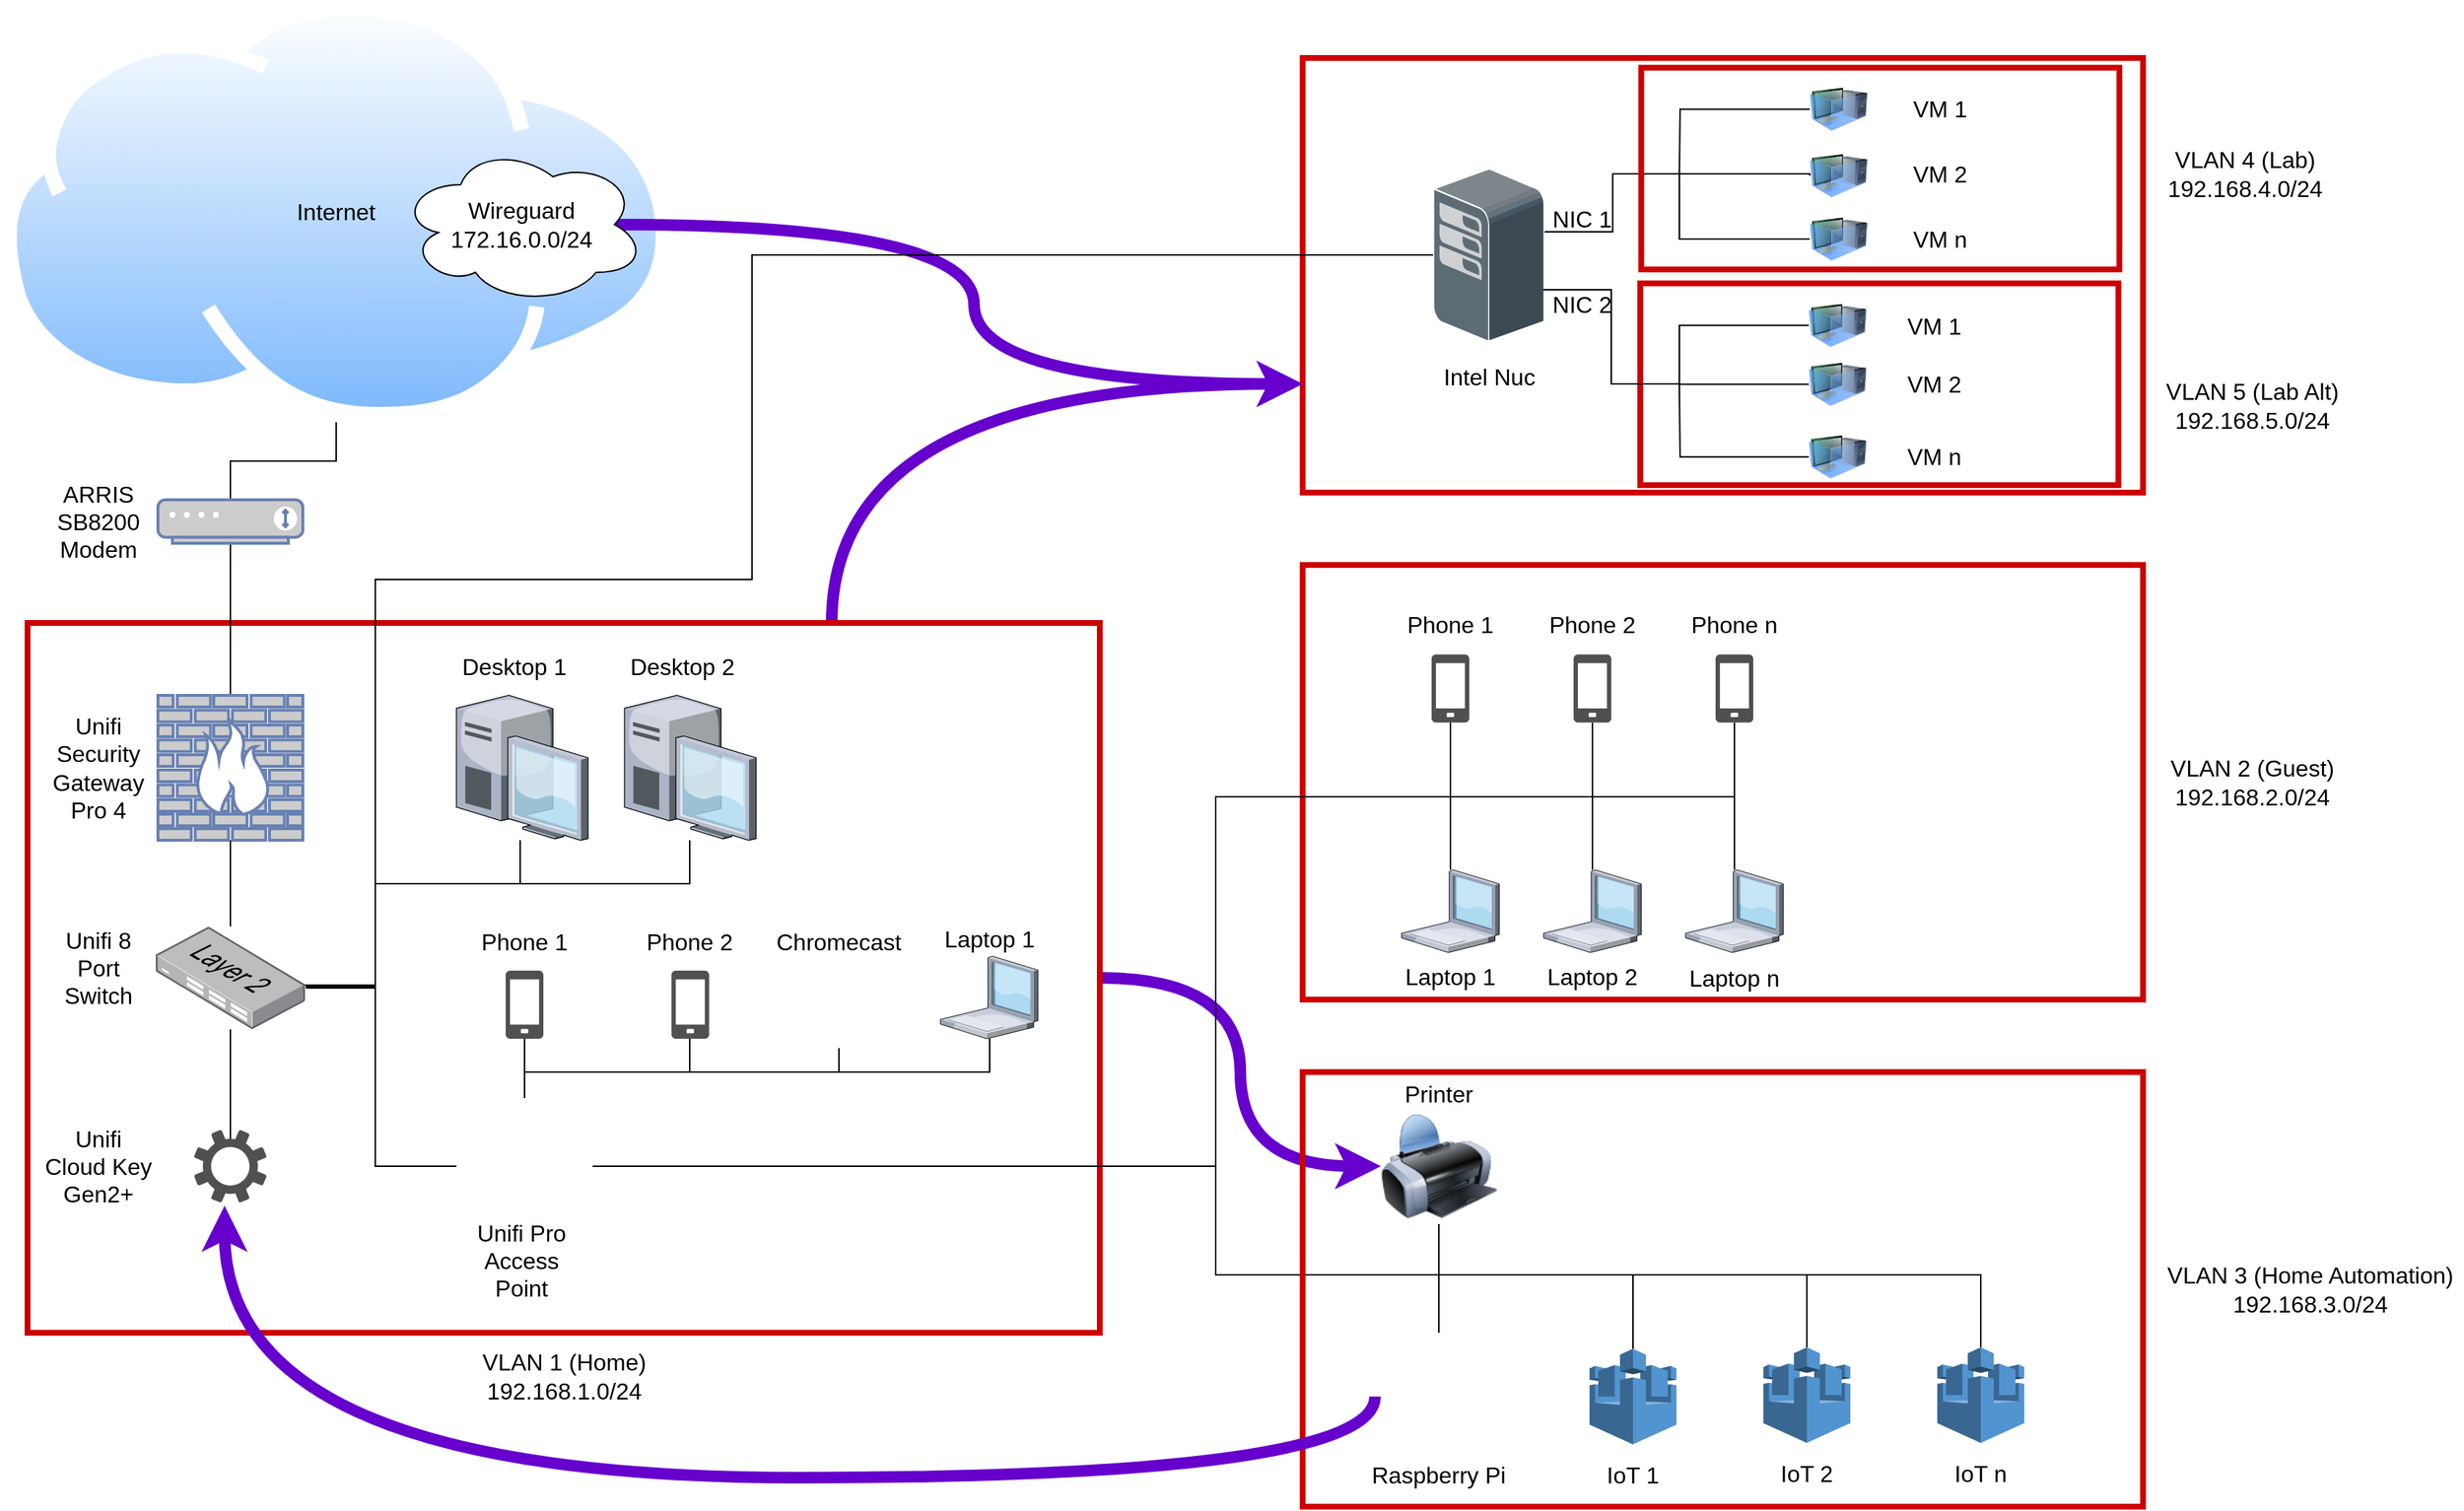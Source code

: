 <mxfile version="20.8.16" type="device" pages="2"><diagram id="Ds2sItfyzFPyh1SkgrzB" name="Current"><mxGraphModel dx="2390" dy="1160" grid="1" gridSize="10" guides="1" tooltips="1" connect="1" arrows="1" fold="1" page="1" pageScale="1" pageWidth="850" pageHeight="1100" math="0" shadow="0"><root><mxCell id="0"/><mxCell id="1" parent="0"/><mxCell id="hfXK8gR3mUtzM9UgU4Q--16" value="" style="rounded=0;whiteSpace=wrap;html=1;strokeColor=#CC0000;fillColor=none;strokeWidth=4;" vertex="1" parent="1"><mxGeometry x="1133" y="195.63" width="330" height="139.25" as="geometry"/></mxCell><mxCell id="rxloa3v-cWvNDDFYcRvY-39" value="" style="rounded=0;whiteSpace=wrap;html=1;strokeColor=#CC0000;fillColor=none;strokeWidth=4;" parent="1" vertex="1"><mxGeometry x="900" y="40" width="580" height="300" as="geometry"/></mxCell><mxCell id="rxloa3v-cWvNDDFYcRvY-37" value="" style="rounded=0;whiteSpace=wrap;html=1;strokeColor=#CC0000;fillColor=none;strokeWidth=4;" parent="1" vertex="1"><mxGeometry x="900" y="390" width="580" height="300" as="geometry"/></mxCell><mxCell id="rxloa3v-cWvNDDFYcRvY-67" style="edgeStyle=orthogonalEdgeStyle;rounded=0;orthogonalLoop=1;jettySize=auto;html=1;exitX=0.5;exitY=1;exitDx=0;exitDy=0;fontSize=16;endArrow=none;endFill=0;" parent="1" source="rxloa3v-cWvNDDFYcRvY-65" target="nndIvBKPw7F6Ww-xYiM8-17" edge="1"><mxGeometry relative="1" as="geometry"/></mxCell><mxCell id="rxloa3v-cWvNDDFYcRvY-65" value="" style="aspect=fixed;perimeter=ellipsePerimeter;html=1;align=center;shadow=0;dashed=0;spacingTop=3;image;image=img/lib/active_directory/internet_cloud.svg;fontSize=20;" parent="1" vertex="1"><mxGeometry x="1.67" width="462.7" height="291.5" as="geometry"/></mxCell><mxCell id="rxloa3v-cWvNDDFYcRvY-118" style="edgeStyle=orthogonalEdgeStyle;curved=1;rounded=0;orthogonalLoop=1;jettySize=auto;html=1;exitX=0.75;exitY=0;exitDx=0;exitDy=0;entryX=0;entryY=0.75;entryDx=0;entryDy=0;fontSize=16;endArrow=classic;endFill=1;strokeWidth=8;strokeColor=#6600CC;" parent="1" source="nndIvBKPw7F6Ww-xYiM8-13" target="rxloa3v-cWvNDDFYcRvY-39" edge="1"><mxGeometry relative="1" as="geometry"/></mxCell><mxCell id="rxloa3v-cWvNDDFYcRvY-119" style="edgeStyle=orthogonalEdgeStyle;curved=1;rounded=0;orthogonalLoop=1;jettySize=auto;html=1;exitX=1;exitY=0.5;exitDx=0;exitDy=0;entryX=0;entryY=0.5;entryDx=0;entryDy=0;fontSize=16;endArrow=classic;endFill=1;strokeColor=#6600CC;strokeWidth=8;" parent="1" source="nndIvBKPw7F6Ww-xYiM8-13" target="rxloa3v-cWvNDDFYcRvY-56" edge="1"><mxGeometry relative="1" as="geometry"/></mxCell><mxCell id="nndIvBKPw7F6Ww-xYiM8-13" value="" style="rounded=0;whiteSpace=wrap;html=1;strokeColor=#CC0000;fillColor=none;strokeWidth=4;" parent="1" vertex="1"><mxGeometry x="20" y="430" width="740" height="490" as="geometry"/></mxCell><mxCell id="rxloa3v-cWvNDDFYcRvY-121" style="edgeStyle=orthogonalEdgeStyle;curved=1;rounded=0;orthogonalLoop=1;jettySize=auto;html=1;exitX=0.875;exitY=0.5;exitDx=0;exitDy=0;exitPerimeter=0;entryX=0;entryY=0.75;entryDx=0;entryDy=0;fontSize=16;endArrow=classic;endFill=1;strokeColor=#6600CC;strokeWidth=8;" parent="1" source="nndIvBKPw7F6Ww-xYiM8-3" target="rxloa3v-cWvNDDFYcRvY-39" edge="1"><mxGeometry relative="1" as="geometry"/></mxCell><mxCell id="nndIvBKPw7F6Ww-xYiM8-3" value="&lt;span style=&quot;font-size: 16px&quot;&gt;Wireguard&lt;/span&gt;&lt;br style=&quot;font-size: 16px&quot;&gt;&lt;span style=&quot;font-size: 16px&quot;&gt;172.16.0.0/24&lt;/span&gt;" style="ellipse;shape=cloud;whiteSpace=wrap;html=1;" parent="1" vertex="1"><mxGeometry x="276.41" y="100" width="170" height="110" as="geometry"/></mxCell><mxCell id="nndIvBKPw7F6Ww-xYiM8-11" style="edgeStyle=orthogonalEdgeStyle;rounded=0;orthogonalLoop=1;jettySize=auto;html=1;entryX=0.5;entryY=0;entryDx=0;entryDy=0;entryPerimeter=0;endArrow=none;endFill=0;" parent="1" source="nndIvBKPw7F6Ww-xYiM8-17" target="nndIvBKPw7F6Ww-xYiM8-10" edge="1"><mxGeometry relative="1" as="geometry"><mxPoint x="159.667" y="400" as="sourcePoint"/></mxGeometry></mxCell><mxCell id="nndIvBKPw7F6Ww-xYiM8-22" style="edgeStyle=orthogonalEdgeStyle;rounded=0;orthogonalLoop=1;jettySize=auto;html=1;exitX=0.5;exitY=1;exitDx=0;exitDy=0;exitPerimeter=0;endArrow=none;endFill=0;" parent="1" source="nndIvBKPw7F6Ww-xYiM8-10" target="nndIvBKPw7F6Ww-xYiM8-18" edge="1"><mxGeometry relative="1" as="geometry"/></mxCell><mxCell id="nndIvBKPw7F6Ww-xYiM8-10" value="" style="fontColor=#0066CC;verticalAlign=top;verticalLabelPosition=bottom;labelPosition=center;align=center;html=1;outlineConnect=0;fillColor=#CCCCCC;strokeColor=#6881B3;gradientColor=none;gradientDirection=north;strokeWidth=2;shape=mxgraph.networks.firewall;" parent="1" vertex="1"><mxGeometry x="110" y="480" width="100" height="100" as="geometry"/></mxCell><mxCell id="nndIvBKPw7F6Ww-xYiM8-14" value="&lt;font style=&quot;font-size: 16px&quot;&gt;Unifi Security Gateway Pro 4&lt;/font&gt;" style="text;html=1;strokeColor=none;fillColor=none;align=center;verticalAlign=middle;whiteSpace=wrap;rounded=0;" parent="1" vertex="1"><mxGeometry x="28.5" y="520" width="80" height="20" as="geometry"/></mxCell><mxCell id="nndIvBKPw7F6Ww-xYiM8-17" value="" style="fontColor=#0066CC;verticalAlign=top;verticalLabelPosition=bottom;labelPosition=center;align=center;html=1;outlineConnect=0;fillColor=#CCCCCC;strokeColor=#6881B3;gradientColor=none;gradientDirection=north;strokeWidth=2;shape=mxgraph.networks.modem;" parent="1" vertex="1"><mxGeometry x="110" y="345" width="100" height="30" as="geometry"/></mxCell><mxCell id="nndIvBKPw7F6Ww-xYiM8-18" value="" style="points=[];aspect=fixed;html=1;align=center;shadow=0;dashed=0;image;image=img/lib/allied_telesis/switch/Switch_24_port_L2.svg;strokeColor=#CC0000;strokeWidth=4;fillColor=none;" parent="1" vertex="1"><mxGeometry x="108.5" y="639.5" width="103" height="71" as="geometry"/></mxCell><mxCell id="nndIvBKPw7F6Ww-xYiM8-20" value="&lt;font style=&quot;font-size: 16px&quot;&gt;Unifi 8 Port Switch&lt;/font&gt;" style="text;html=1;strokeColor=none;fillColor=none;align=center;verticalAlign=middle;whiteSpace=wrap;rounded=0;" parent="1" vertex="1"><mxGeometry x="28.5" y="657.5" width="80" height="20" as="geometry"/></mxCell><mxCell id="nndIvBKPw7F6Ww-xYiM8-26" style="edgeStyle=orthogonalEdgeStyle;rounded=0;orthogonalLoop=1;jettySize=auto;html=1;exitX=0.5;exitY=0.12;exitDx=0;exitDy=0;exitPerimeter=0;endArrow=none;endFill=0;" parent="1" source="nndIvBKPw7F6Ww-xYiM8-23" target="nndIvBKPw7F6Ww-xYiM8-18" edge="1"><mxGeometry relative="1" as="geometry"/></mxCell><mxCell id="nndIvBKPw7F6Ww-xYiM8-23" value="" style="pointerEvents=1;shadow=0;dashed=0;html=1;strokeColor=none;labelPosition=center;verticalLabelPosition=bottom;verticalAlign=top;align=center;fillColor=#505050;shape=mxgraph.mscae.enterprise.settings" parent="1" vertex="1"><mxGeometry x="135" y="780" width="50" height="50" as="geometry"/></mxCell><mxCell id="nndIvBKPw7F6Ww-xYiM8-24" value="&lt;font style=&quot;font-size: 16px&quot;&gt;Unifi Cloud Key Gen2+&lt;/font&gt;" style="text;html=1;strokeColor=none;fillColor=none;align=center;verticalAlign=middle;whiteSpace=wrap;rounded=0;" parent="1" vertex="1"><mxGeometry x="28.5" y="795" width="80" height="20" as="geometry"/></mxCell><mxCell id="nndIvBKPw7F6Ww-xYiM8-27" value="&lt;font style=&quot;font-size: 16px&quot;&gt;ARRIS SB8200 Modem&lt;/font&gt;" style="text;html=1;strokeColor=none;fillColor=none;align=center;verticalAlign=middle;whiteSpace=wrap;rounded=0;" parent="1" vertex="1"><mxGeometry x="28.5" y="350" width="80" height="20" as="geometry"/></mxCell><mxCell id="rxloa3v-cWvNDDFYcRvY-5" style="edgeStyle=orthogonalEdgeStyle;rounded=0;orthogonalLoop=1;jettySize=auto;html=1;entryX=1.005;entryY=0.599;entryDx=0;entryDy=0;entryPerimeter=0;endArrow=none;endFill=0;" parent="1" source="rxloa3v-cWvNDDFYcRvY-1" target="nndIvBKPw7F6Ww-xYiM8-18" edge="1"><mxGeometry relative="1" as="geometry"><Array as="points"><mxPoint x="360" y="610"/><mxPoint x="260" y="610"/><mxPoint x="260" y="682"/></Array></mxGeometry></mxCell><mxCell id="rxloa3v-cWvNDDFYcRvY-1" value="" style="verticalLabelPosition=bottom;sketch=0;aspect=fixed;html=1;verticalAlign=top;strokeColor=none;align=center;outlineConnect=0;shape=mxgraph.citrix.desktop;" parent="1" vertex="1"><mxGeometry x="316" y="480" width="90.82" height="100" as="geometry"/></mxCell><mxCell id="rxloa3v-cWvNDDFYcRvY-3" style="edgeStyle=orthogonalEdgeStyle;rounded=0;orthogonalLoop=1;jettySize=auto;html=1;exitX=0;exitY=0.5;exitDx=0;exitDy=0;entryX=1.005;entryY=0.585;entryDx=0;entryDy=0;entryPerimeter=0;endArrow=none;endFill=0;" parent="1" source="rxloa3v-cWvNDDFYcRvY-2" target="nndIvBKPw7F6Ww-xYiM8-18" edge="1"><mxGeometry relative="1" as="geometry"><Array as="points"><mxPoint x="260" y="805"/><mxPoint x="260" y="681"/></Array></mxGeometry></mxCell><mxCell id="rxloa3v-cWvNDDFYcRvY-53" style="edgeStyle=orthogonalEdgeStyle;rounded=0;orthogonalLoop=1;jettySize=auto;html=1;exitX=0.5;exitY=0;exitDx=0;exitDy=0;fontSize=20;endArrow=none;endFill=0;" parent="1" source="rxloa3v-cWvNDDFYcRvY-2" target="rxloa3v-cWvNDDFYcRvY-49" edge="1"><mxGeometry relative="1" as="geometry"><Array as="points"><mxPoint x="363" y="740"/><mxPoint x="477" y="740"/></Array></mxGeometry></mxCell><mxCell id="rxloa3v-cWvNDDFYcRvY-54" style="edgeStyle=orthogonalEdgeStyle;rounded=0;orthogonalLoop=1;jettySize=auto;html=1;exitX=0.5;exitY=0;exitDx=0;exitDy=0;fontSize=20;endArrow=none;endFill=0;" parent="1" source="rxloa3v-cWvNDDFYcRvY-2" target="rxloa3v-cWvNDDFYcRvY-42" edge="1"><mxGeometry relative="1" as="geometry"><Array as="points"><mxPoint x="363" y="740"/><mxPoint x="684" y="740"/></Array></mxGeometry></mxCell><mxCell id="rxloa3v-cWvNDDFYcRvY-60" style="edgeStyle=orthogonalEdgeStyle;rounded=0;orthogonalLoop=1;jettySize=auto;html=1;exitX=0.5;exitY=0;exitDx=0;exitDy=0;entryX=0.5;entryY=1;entryDx=0;entryDy=0;fontSize=20;endArrow=none;endFill=0;" parent="1" source="rxloa3v-cWvNDDFYcRvY-2" target="rxloa3v-cWvNDDFYcRvY-57" edge="1"><mxGeometry relative="1" as="geometry"><Array as="points"><mxPoint x="363" y="740"/><mxPoint x="580" y="740"/></Array></mxGeometry></mxCell><mxCell id="rxloa3v-cWvNDDFYcRvY-80" style="edgeStyle=orthogonalEdgeStyle;rounded=0;orthogonalLoop=1;jettySize=auto;html=1;exitX=1;exitY=0.5;exitDx=0;exitDy=0;entryX=0.5;entryY=0;entryDx=0;entryDy=0;entryPerimeter=0;fontSize=16;endArrow=none;endFill=0;" parent="1" source="rxloa3v-cWvNDDFYcRvY-2" target="rxloa3v-cWvNDDFYcRvY-73" edge="1"><mxGeometry relative="1" as="geometry"><Array as="points"><mxPoint x="840" y="805"/><mxPoint x="840" y="880"/><mxPoint x="1128" y="880"/></Array></mxGeometry></mxCell><mxCell id="rxloa3v-cWvNDDFYcRvY-81" style="edgeStyle=orthogonalEdgeStyle;rounded=0;orthogonalLoop=1;jettySize=auto;html=1;exitX=1;exitY=0.5;exitDx=0;exitDy=0;entryX=0.5;entryY=0;entryDx=0;entryDy=0;entryPerimeter=0;fontSize=16;endArrow=none;endFill=0;" parent="1" source="rxloa3v-cWvNDDFYcRvY-2" target="rxloa3v-cWvNDDFYcRvY-76" edge="1"><mxGeometry relative="1" as="geometry"><Array as="points"><mxPoint x="840" y="805"/><mxPoint x="840" y="880"/><mxPoint x="1248" y="880"/></Array></mxGeometry></mxCell><mxCell id="rxloa3v-cWvNDDFYcRvY-82" style="edgeStyle=orthogonalEdgeStyle;rounded=0;orthogonalLoop=1;jettySize=auto;html=1;exitX=1;exitY=0.5;exitDx=0;exitDy=0;entryX=0.5;entryY=0;entryDx=0;entryDy=0;entryPerimeter=0;fontSize=16;endArrow=none;endFill=0;" parent="1" source="rxloa3v-cWvNDDFYcRvY-2" target="rxloa3v-cWvNDDFYcRvY-78" edge="1"><mxGeometry relative="1" as="geometry"><Array as="points"><mxPoint x="840" y="805"/><mxPoint x="840" y="880"/><mxPoint x="1368" y="880"/></Array></mxGeometry></mxCell><mxCell id="rxloa3v-cWvNDDFYcRvY-83" style="edgeStyle=orthogonalEdgeStyle;rounded=0;orthogonalLoop=1;jettySize=auto;html=1;exitX=1;exitY=0.5;exitDx=0;exitDy=0;entryX=0.5;entryY=0;entryDx=0;entryDy=0;fontSize=16;endArrow=none;endFill=0;" parent="1" source="rxloa3v-cWvNDDFYcRvY-2" target="rxloa3v-cWvNDDFYcRvY-55" edge="1"><mxGeometry relative="1" as="geometry"><Array as="points"><mxPoint x="840" y="805"/><mxPoint x="840" y="880"/><mxPoint x="994" y="880"/></Array></mxGeometry></mxCell><mxCell id="rxloa3v-cWvNDDFYcRvY-84" style="edgeStyle=orthogonalEdgeStyle;rounded=0;orthogonalLoop=1;jettySize=auto;html=1;exitX=1;exitY=0.5;exitDx=0;exitDy=0;entryX=0.5;entryY=1;entryDx=0;entryDy=0;fontSize=16;endArrow=none;endFill=0;" parent="1" source="rxloa3v-cWvNDDFYcRvY-2" target="rxloa3v-cWvNDDFYcRvY-56" edge="1"><mxGeometry relative="1" as="geometry"><Array as="points"><mxPoint x="840" y="805"/><mxPoint x="840" y="880"/><mxPoint x="994" y="880"/></Array></mxGeometry></mxCell><mxCell id="rxloa3v-cWvNDDFYcRvY-95" style="edgeStyle=orthogonalEdgeStyle;rounded=0;orthogonalLoop=1;jettySize=auto;html=1;exitX=1;exitY=0.5;exitDx=0;exitDy=0;fontSize=16;endArrow=none;endFill=0;" parent="1" source="rxloa3v-cWvNDDFYcRvY-2" target="rxloa3v-cWvNDDFYcRvY-69" edge="1"><mxGeometry relative="1" as="geometry"><Array as="points"><mxPoint x="840" y="805"/><mxPoint x="840" y="550"/><mxPoint x="1002" y="550"/></Array></mxGeometry></mxCell><mxCell id="rxloa3v-cWvNDDFYcRvY-96" style="edgeStyle=orthogonalEdgeStyle;rounded=0;orthogonalLoop=1;jettySize=auto;html=1;exitX=1;exitY=0.5;exitDx=0;exitDy=0;fontSize=16;endArrow=none;endFill=0;" parent="1" source="rxloa3v-cWvNDDFYcRvY-2" target="rxloa3v-cWvNDDFYcRvY-85" edge="1"><mxGeometry relative="1" as="geometry"><Array as="points"><mxPoint x="840" y="805"/><mxPoint x="840" y="550"/><mxPoint x="1100" y="550"/></Array></mxGeometry></mxCell><mxCell id="rxloa3v-cWvNDDFYcRvY-97" style="edgeStyle=orthogonalEdgeStyle;rounded=0;orthogonalLoop=1;jettySize=auto;html=1;exitX=1;exitY=0.5;exitDx=0;exitDy=0;fontSize=16;endArrow=none;endFill=0;" parent="1" source="rxloa3v-cWvNDDFYcRvY-2" target="rxloa3v-cWvNDDFYcRvY-87" edge="1"><mxGeometry relative="1" as="geometry"><Array as="points"><mxPoint x="840" y="805"/><mxPoint x="840" y="550"/><mxPoint x="1198" y="550"/></Array></mxGeometry></mxCell><mxCell id="rxloa3v-cWvNDDFYcRvY-99" style="edgeStyle=orthogonalEdgeStyle;rounded=0;orthogonalLoop=1;jettySize=auto;html=1;exitX=1;exitY=0.5;exitDx=0;exitDy=0;fontSize=16;endArrow=none;endFill=0;" parent="1" source="rxloa3v-cWvNDDFYcRvY-2" target="rxloa3v-cWvNDDFYcRvY-90" edge="1"><mxGeometry relative="1" as="geometry"><Array as="points"><mxPoint x="840" y="805"/><mxPoint x="840" y="550"/><mxPoint x="1100" y="550"/></Array></mxGeometry></mxCell><mxCell id="rxloa3v-cWvNDDFYcRvY-100" style="edgeStyle=orthogonalEdgeStyle;rounded=0;orthogonalLoop=1;jettySize=auto;html=1;exitX=1;exitY=0.5;exitDx=0;exitDy=0;fontSize=16;endArrow=none;endFill=0;" parent="1" source="rxloa3v-cWvNDDFYcRvY-2" target="rxloa3v-cWvNDDFYcRvY-92" edge="1"><mxGeometry relative="1" as="geometry"><Array as="points"><mxPoint x="840" y="805"/><mxPoint x="840" y="550"/><mxPoint x="1198" y="550"/></Array></mxGeometry></mxCell><mxCell id="rxloa3v-cWvNDDFYcRvY-2" value="" style="shape=image;html=1;verticalAlign=top;verticalLabelPosition=bottom;labelBackgroundColor=#ffffff;imageAspect=0;aspect=fixed;image=https://cdn3.iconfinder.com/data/icons/simple-files-1/128/Wi-Fi-128.png" parent="1" vertex="1"><mxGeometry x="316" y="758" width="94" height="94" as="geometry"/></mxCell><mxCell id="rxloa3v-cWvNDDFYcRvY-12" value="" style="verticalLabelPosition=bottom;sketch=0;aspect=fixed;html=1;verticalAlign=top;strokeColor=none;align=center;outlineConnect=0;shape=mxgraph.citrix.desktop;" parent="1" vertex="1"><mxGeometry x="431.99" y="480" width="90.82" height="100" as="geometry"/></mxCell><mxCell id="rxloa3v-cWvNDDFYcRvY-17" style="edgeStyle=orthogonalEdgeStyle;rounded=0;orthogonalLoop=1;jettySize=auto;html=1;exitX=1.024;exitY=0.585;exitDx=0;exitDy=0;endArrow=none;endFill=0;exitPerimeter=0;" parent="1" source="nndIvBKPw7F6Ww-xYiM8-18" target="rxloa3v-cWvNDDFYcRvY-12" edge="1"><mxGeometry relative="1" as="geometry"><mxPoint x="470" y="774" as="sourcePoint"/><mxPoint x="366.015" y="650.035" as="targetPoint"/><Array as="points"><mxPoint x="260" y="681"/><mxPoint x="260" y="610"/><mxPoint x="477" y="610"/></Array></mxGeometry></mxCell><mxCell id="rxloa3v-cWvNDDFYcRvY-18" value="&lt;font style=&quot;font-size: 16px&quot;&gt;Unifi Pro Access Point&lt;/font&gt;" style="text;html=1;strokeColor=none;fillColor=none;align=center;verticalAlign=middle;whiteSpace=wrap;rounded=0;" parent="1" vertex="1"><mxGeometry x="321.41" y="860" width="80" height="20" as="geometry"/></mxCell><mxCell id="rxloa3v-cWvNDDFYcRvY-19" value="&lt;font style=&quot;font-size: 16px&quot;&gt;Desktop 1&lt;/font&gt;" style="text;html=1;strokeColor=none;fillColor=none;align=center;verticalAlign=middle;whiteSpace=wrap;rounded=0;" parent="1" vertex="1"><mxGeometry x="316" y="450" width="80" height="20" as="geometry"/></mxCell><mxCell id="rxloa3v-cWvNDDFYcRvY-20" value="&lt;font style=&quot;font-size: 16px&quot;&gt;Desktop 2&lt;br&gt;&lt;/font&gt;" style="text;html=1;strokeColor=none;fillColor=none;align=center;verticalAlign=middle;whiteSpace=wrap;rounded=0;" parent="1" vertex="1"><mxGeometry x="431.99" y="450" width="80" height="20" as="geometry"/></mxCell><mxCell id="hfXK8gR3mUtzM9UgU4Q--11" style="edgeStyle=orthogonalEdgeStyle;rounded=0;orthogonalLoop=1;jettySize=auto;html=1;exitX=0;exitY=0.5;exitDx=0;exitDy=0;endArrow=none;endFill=0;" edge="1" parent="1" source="rxloa3v-cWvNDDFYcRvY-22"><mxGeometry relative="1" as="geometry"><mxPoint x="1160" y="120" as="targetPoint"/></mxGeometry></mxCell><mxCell id="rxloa3v-cWvNDDFYcRvY-22" value="" style="image;html=1;image=img/lib/clip_art/computers/Virtual_Machine_128x128.png" parent="1" vertex="1"><mxGeometry x="1250" y="50.75" width="40" height="49.25" as="geometry"/></mxCell><mxCell id="hfXK8gR3mUtzM9UgU4Q--12" style="edgeStyle=orthogonalEdgeStyle;rounded=0;orthogonalLoop=1;jettySize=auto;html=1;endArrow=none;endFill=0;" edge="1" parent="1" source="rxloa3v-cWvNDDFYcRvY-23"><mxGeometry relative="1" as="geometry"><mxPoint x="1160" y="120" as="targetPoint"/><Array as="points"><mxPoint x="1114" y="160"/><mxPoint x="1114" y="120"/></Array></mxGeometry></mxCell><mxCell id="rxloa3v-cWvNDDFYcRvY-23" value="" style="shadow=0;dashed=0;html=1;labelPosition=center;verticalLabelPosition=bottom;verticalAlign=top;align=center;outlineConnect=0;shape=mxgraph.veeam.3d.esx_esxi;" parent="1" vertex="1"><mxGeometry x="990" y="116" width="77" height="120" as="geometry"/></mxCell><mxCell id="rxloa3v-cWvNDDFYcRvY-24" style="edgeStyle=orthogonalEdgeStyle;rounded=0;orthogonalLoop=1;jettySize=auto;html=1;exitX=0.5;exitY=1;exitDx=0;exitDy=0;endArrow=none;endFill=0;" parent="1" edge="1"><mxGeometry relative="1" as="geometry"><mxPoint x="1155" y="320" as="sourcePoint"/><mxPoint x="1155" y="320" as="targetPoint"/></mxGeometry></mxCell><mxCell id="rxloa3v-cWvNDDFYcRvY-28" value="" style="rounded=0;whiteSpace=wrap;html=1;strokeColor=#CC0000;fillColor=none;strokeWidth=4;" parent="1" vertex="1"><mxGeometry x="900" y="740" width="580" height="300" as="geometry"/></mxCell><mxCell id="rxloa3v-cWvNDDFYcRvY-29" value="&lt;font style=&quot;font-size: 16px&quot;&gt;VLAN 1 (Home)&lt;br&gt;192.168.1.0/24&lt;br&gt;&lt;/font&gt;" style="text;html=1;align=center;verticalAlign=middle;resizable=0;points=[];autosize=1;strokeColor=none;fillColor=none;" parent="1" vertex="1"><mxGeometry x="325" y="930" width="130" height="40" as="geometry"/></mxCell><mxCell id="rxloa3v-cWvNDDFYcRvY-30" value="&lt;font style=&quot;font-size: 16px&quot;&gt;VLAN 3 (Home Automation)&lt;br&gt;192.168.3.0/24&lt;br&gt;&lt;/font&gt;" style="text;html=1;align=center;verticalAlign=middle;resizable=0;points=[];autosize=1;strokeColor=none;fillColor=none;" parent="1" vertex="1"><mxGeometry x="1490" y="870" width="210" height="40" as="geometry"/></mxCell><mxCell id="rxloa3v-cWvNDDFYcRvY-38" value="&lt;font style=&quot;font-size: 16px&quot;&gt;VLAN 2 (Guest)&lt;br&gt;192.168.2.0/24&lt;br&gt;&lt;/font&gt;" style="text;html=1;align=center;verticalAlign=middle;resizable=0;points=[];autosize=1;strokeColor=none;fillColor=none;" parent="1" vertex="1"><mxGeometry x="1490" y="520" width="130" height="40" as="geometry"/></mxCell><mxCell id="rxloa3v-cWvNDDFYcRvY-40" value="&lt;font style=&quot;font-size: 16px&quot;&gt;VLAN 4 (Lab)&lt;br&gt;192.168.4.0/24&lt;br&gt;&lt;/font&gt;" style="text;html=1;align=center;verticalAlign=middle;resizable=0;points=[];autosize=1;strokeColor=none;fillColor=none;" parent="1" vertex="1"><mxGeometry x="1490" y="100.37" width="120" height="40" as="geometry"/></mxCell><mxCell id="rxloa3v-cWvNDDFYcRvY-51" value="" style="edgeStyle=orthogonalEdgeStyle;rounded=0;orthogonalLoop=1;jettySize=auto;html=1;fontSize=20;endArrow=none;endFill=0;" parent="1" source="rxloa3v-cWvNDDFYcRvY-41" target="rxloa3v-cWvNDDFYcRvY-2" edge="1"><mxGeometry relative="1" as="geometry"/></mxCell><mxCell id="rxloa3v-cWvNDDFYcRvY-41" value="" style="sketch=0;pointerEvents=1;shadow=0;dashed=0;html=1;strokeColor=none;fillColor=#505050;labelPosition=center;verticalLabelPosition=bottom;verticalAlign=top;outlineConnect=0;align=center;shape=mxgraph.office.devices.cell_phone_generic;fontSize=20;" parent="1" vertex="1"><mxGeometry x="350" y="670" width="26" height="47" as="geometry"/></mxCell><mxCell id="rxloa3v-cWvNDDFYcRvY-42" value="" style="verticalLabelPosition=bottom;sketch=0;aspect=fixed;html=1;verticalAlign=top;strokeColor=none;align=center;outlineConnect=0;shape=mxgraph.citrix.laptop_1;fontSize=20;" parent="1" vertex="1"><mxGeometry x="650" y="660" width="67.36" height="57" as="geometry"/></mxCell><mxCell id="rxloa3v-cWvNDDFYcRvY-44" value="&lt;font style=&quot;font-size: 16px&quot;&gt;Laptop 1&lt;br&gt;&lt;/font&gt;" style="text;html=1;strokeColor=none;fillColor=none;align=center;verticalAlign=middle;whiteSpace=wrap;rounded=0;" parent="1" vertex="1"><mxGeometry x="643.68" y="637.5" width="80" height="20" as="geometry"/></mxCell><mxCell id="rxloa3v-cWvNDDFYcRvY-46" value="&lt;font style=&quot;font-size: 16px&quot;&gt;Phone 1&lt;br&gt;&lt;/font&gt;" style="text;html=1;strokeColor=none;fillColor=none;align=center;verticalAlign=middle;whiteSpace=wrap;rounded=0;" parent="1" vertex="1"><mxGeometry x="323" y="639.5" width="80" height="20" as="geometry"/></mxCell><mxCell id="rxloa3v-cWvNDDFYcRvY-49" value="" style="sketch=0;pointerEvents=1;shadow=0;dashed=0;html=1;strokeColor=none;fillColor=#505050;labelPosition=center;verticalLabelPosition=bottom;verticalAlign=top;outlineConnect=0;align=center;shape=mxgraph.office.devices.cell_phone_generic;fontSize=20;" parent="1" vertex="1"><mxGeometry x="464.4" y="670" width="26" height="47" as="geometry"/></mxCell><mxCell id="rxloa3v-cWvNDDFYcRvY-50" value="&lt;font style=&quot;font-size: 16px&quot;&gt;Phone 2&lt;br&gt;&lt;/font&gt;" style="text;html=1;strokeColor=none;fillColor=none;align=center;verticalAlign=middle;whiteSpace=wrap;rounded=0;" parent="1" vertex="1"><mxGeometry x="437.4" y="639.5" width="80" height="20" as="geometry"/></mxCell><mxCell id="rxloa3v-cWvNDDFYcRvY-120" style="edgeStyle=orthogonalEdgeStyle;curved=1;rounded=0;orthogonalLoop=1;jettySize=auto;html=1;exitX=0;exitY=0.5;exitDx=0;exitDy=0;entryX=0.412;entryY=1.045;entryDx=0;entryDy=0;entryPerimeter=0;fontSize=16;endArrow=classic;endFill=1;strokeColor=#6600CC;strokeWidth=8;" parent="1" source="rxloa3v-cWvNDDFYcRvY-55" target="nndIvBKPw7F6Ww-xYiM8-23" edge="1"><mxGeometry relative="1" as="geometry"><Array as="points"><mxPoint x="950" y="1020"/><mxPoint x="156" y="1020"/><mxPoint x="156" y="832"/></Array></mxGeometry></mxCell><mxCell id="rxloa3v-cWvNDDFYcRvY-55" value="" style="shape=image;html=1;verticalAlign=top;verticalLabelPosition=bottom;labelBackgroundColor=#ffffff;imageAspect=0;aspect=fixed;image=https://cdn4.iconfinder.com/data/icons/logos-and-brands/512/272_Raspberry_Pi_logo-128.png;fontSize=20;" parent="1" vertex="1"><mxGeometry x="950" y="920" width="88" height="88" as="geometry"/></mxCell><mxCell id="rxloa3v-cWvNDDFYcRvY-56" value="" style="image;html=1;image=img/lib/clip_art/computers/Printer_128x128.png;fontSize=20;" parent="1" vertex="1"><mxGeometry x="954" y="765" width="80" height="80" as="geometry"/></mxCell><mxCell id="rxloa3v-cWvNDDFYcRvY-57" value="" style="shape=image;html=1;verticalAlign=top;verticalLabelPosition=bottom;labelBackgroundColor=#ffffff;imageAspect=0;aspect=fixed;image=https://cdn4.iconfinder.com/data/icons/vecico-connectivity/288/chromecast-128.png;fontSize=20;" parent="1" vertex="1"><mxGeometry x="550" y="663.5" width="60" height="60" as="geometry"/></mxCell><mxCell id="rxloa3v-cWvNDDFYcRvY-58" value="&lt;font style=&quot;font-size: 16px&quot;&gt;Chromecast&lt;br&gt;&lt;/font&gt;" style="text;html=1;strokeColor=none;fillColor=none;align=center;verticalAlign=middle;whiteSpace=wrap;rounded=0;" parent="1" vertex="1"><mxGeometry x="540" y="640" width="80" height="20" as="geometry"/></mxCell><mxCell id="rxloa3v-cWvNDDFYcRvY-63" value="&lt;font style=&quot;font-size: 16px&quot;&gt;Raspberry Pi&lt;br&gt;&lt;/font&gt;" style="text;html=1;strokeColor=none;fillColor=none;align=center;verticalAlign=middle;whiteSpace=wrap;rounded=0;" parent="1" vertex="1"><mxGeometry x="946" y="1008" width="96" height="20" as="geometry"/></mxCell><mxCell id="rxloa3v-cWvNDDFYcRvY-64" value="&lt;font style=&quot;font-size: 16px&quot;&gt;Printer&lt;br&gt;&lt;/font&gt;" style="text;html=1;strokeColor=none;fillColor=none;align=center;verticalAlign=middle;whiteSpace=wrap;rounded=0;" parent="1" vertex="1"><mxGeometry x="946" y="745" width="96" height="20" as="geometry"/></mxCell><mxCell id="rxloa3v-cWvNDDFYcRvY-66" value="Internet" style="text;html=1;strokeColor=none;fillColor=none;align=center;verticalAlign=middle;whiteSpace=wrap;rounded=0;fontSize=16;" parent="1" vertex="1"><mxGeometry x="203.02" y="130.75" width="60" height="30" as="geometry"/></mxCell><mxCell id="rxloa3v-cWvNDDFYcRvY-69" value="" style="sketch=0;pointerEvents=1;shadow=0;dashed=0;html=1;strokeColor=none;fillColor=#505050;labelPosition=center;verticalLabelPosition=bottom;verticalAlign=top;outlineConnect=0;align=center;shape=mxgraph.office.devices.cell_phone_generic;fontSize=20;" parent="1" vertex="1"><mxGeometry x="989" y="451.75" width="26" height="47" as="geometry"/></mxCell><mxCell id="rxloa3v-cWvNDDFYcRvY-70" value="&lt;font style=&quot;font-size: 16px&quot;&gt;Phone 1&lt;br&gt;&lt;/font&gt;" style="text;html=1;strokeColor=none;fillColor=none;align=center;verticalAlign=middle;whiteSpace=wrap;rounded=0;" parent="1" vertex="1"><mxGeometry x="962" y="421.25" width="80" height="20" as="geometry"/></mxCell><mxCell id="rxloa3v-cWvNDDFYcRvY-101" value="" style="edgeStyle=orthogonalEdgeStyle;rounded=0;orthogonalLoop=1;jettySize=auto;html=1;fontSize=16;endArrow=none;endFill=0;" parent="1" source="rxloa3v-cWvNDDFYcRvY-71" target="rxloa3v-cWvNDDFYcRvY-69" edge="1"><mxGeometry relative="1" as="geometry"/></mxCell><mxCell id="rxloa3v-cWvNDDFYcRvY-71" value="" style="verticalLabelPosition=bottom;sketch=0;aspect=fixed;html=1;verticalAlign=top;strokeColor=none;align=center;outlineConnect=0;shape=mxgraph.citrix.laptop_1;fontSize=20;" parent="1" vertex="1"><mxGeometry x="968.32" y="600.5" width="67.36" height="57" as="geometry"/></mxCell><mxCell id="rxloa3v-cWvNDDFYcRvY-72" value="&lt;font style=&quot;font-size: 16px&quot;&gt;Laptop 1&lt;br&gt;&lt;/font&gt;" style="text;html=1;strokeColor=none;fillColor=none;align=center;verticalAlign=middle;whiteSpace=wrap;rounded=0;" parent="1" vertex="1"><mxGeometry x="962" y="663.5" width="80" height="20" as="geometry"/></mxCell><mxCell id="rxloa3v-cWvNDDFYcRvY-73" value="" style="outlineConnect=0;dashed=0;verticalLabelPosition=bottom;verticalAlign=top;align=center;html=1;shape=mxgraph.aws3.aws_iot;fillColor=#5294CF;gradientColor=none;fontSize=16;" parent="1" vertex="1"><mxGeometry x="1098" y="931" width="60" height="66" as="geometry"/></mxCell><mxCell id="rxloa3v-cWvNDDFYcRvY-74" value="&lt;font style=&quot;font-size: 16px&quot;&gt;IoT 1&lt;br&gt;&lt;/font&gt;" style="text;html=1;strokeColor=none;fillColor=none;align=center;verticalAlign=middle;whiteSpace=wrap;rounded=0;" parent="1" vertex="1"><mxGeometry x="1080" y="1008" width="96" height="20" as="geometry"/></mxCell><mxCell id="rxloa3v-cWvNDDFYcRvY-76" value="" style="outlineConnect=0;dashed=0;verticalLabelPosition=bottom;verticalAlign=top;align=center;html=1;shape=mxgraph.aws3.aws_iot;fillColor=#5294CF;gradientColor=none;fontSize=16;" parent="1" vertex="1"><mxGeometry x="1218" y="930" width="60" height="66" as="geometry"/></mxCell><mxCell id="rxloa3v-cWvNDDFYcRvY-77" value="&lt;font style=&quot;font-size: 16px&quot;&gt;IoT 2&lt;br&gt;&lt;/font&gt;" style="text;html=1;strokeColor=none;fillColor=none;align=center;verticalAlign=middle;whiteSpace=wrap;rounded=0;" parent="1" vertex="1"><mxGeometry x="1200" y="1007" width="96" height="20" as="geometry"/></mxCell><mxCell id="rxloa3v-cWvNDDFYcRvY-78" value="" style="outlineConnect=0;dashed=0;verticalLabelPosition=bottom;verticalAlign=top;align=center;html=1;shape=mxgraph.aws3.aws_iot;fillColor=#5294CF;gradientColor=none;fontSize=16;" parent="1" vertex="1"><mxGeometry x="1338" y="930" width="60" height="66" as="geometry"/></mxCell><mxCell id="rxloa3v-cWvNDDFYcRvY-79" value="&lt;font style=&quot;font-size: 16px&quot;&gt;IoT n&lt;br&gt;&lt;/font&gt;" style="text;html=1;strokeColor=none;fillColor=none;align=center;verticalAlign=middle;whiteSpace=wrap;rounded=0;" parent="1" vertex="1"><mxGeometry x="1320" y="1007" width="96" height="20" as="geometry"/></mxCell><mxCell id="rxloa3v-cWvNDDFYcRvY-85" value="" style="sketch=0;pointerEvents=1;shadow=0;dashed=0;html=1;strokeColor=none;fillColor=#505050;labelPosition=center;verticalLabelPosition=bottom;verticalAlign=top;outlineConnect=0;align=center;shape=mxgraph.office.devices.cell_phone_generic;fontSize=20;" parent="1" vertex="1"><mxGeometry x="1087" y="451.75" width="26" height="47" as="geometry"/></mxCell><mxCell id="rxloa3v-cWvNDDFYcRvY-86" value="&lt;font style=&quot;font-size: 16px&quot;&gt;Phone 2&lt;br&gt;&lt;/font&gt;" style="text;html=1;strokeColor=none;fillColor=none;align=center;verticalAlign=middle;whiteSpace=wrap;rounded=0;" parent="1" vertex="1"><mxGeometry x="1060" y="421.25" width="80" height="20" as="geometry"/></mxCell><mxCell id="rxloa3v-cWvNDDFYcRvY-87" value="" style="sketch=0;pointerEvents=1;shadow=0;dashed=0;html=1;strokeColor=none;fillColor=#505050;labelPosition=center;verticalLabelPosition=bottom;verticalAlign=top;outlineConnect=0;align=center;shape=mxgraph.office.devices.cell_phone_generic;fontSize=20;" parent="1" vertex="1"><mxGeometry x="1185" y="451.75" width="26" height="47" as="geometry"/></mxCell><mxCell id="rxloa3v-cWvNDDFYcRvY-88" value="&lt;font style=&quot;font-size: 16px&quot;&gt;Phone n&lt;br&gt;&lt;/font&gt;" style="text;html=1;strokeColor=none;fillColor=none;align=center;verticalAlign=middle;whiteSpace=wrap;rounded=0;" parent="1" vertex="1"><mxGeometry x="1158" y="421.25" width="80" height="20" as="geometry"/></mxCell><mxCell id="rxloa3v-cWvNDDFYcRvY-90" value="" style="verticalLabelPosition=bottom;sketch=0;aspect=fixed;html=1;verticalAlign=top;strokeColor=none;align=center;outlineConnect=0;shape=mxgraph.citrix.laptop_1;fontSize=20;" parent="1" vertex="1"><mxGeometry x="1066.32" y="600.5" width="67.36" height="57" as="geometry"/></mxCell><mxCell id="rxloa3v-cWvNDDFYcRvY-91" value="&lt;font style=&quot;font-size: 16px&quot;&gt;Laptop 2&lt;br&gt;&lt;/font&gt;" style="text;html=1;strokeColor=none;fillColor=none;align=center;verticalAlign=middle;whiteSpace=wrap;rounded=0;" parent="1" vertex="1"><mxGeometry x="1060" y="663.5" width="80" height="20" as="geometry"/></mxCell><mxCell id="rxloa3v-cWvNDDFYcRvY-92" value="" style="verticalLabelPosition=bottom;sketch=0;aspect=fixed;html=1;verticalAlign=top;strokeColor=none;align=center;outlineConnect=0;shape=mxgraph.citrix.laptop_1;fontSize=20;" parent="1" vertex="1"><mxGeometry x="1164.32" y="600.5" width="67.36" height="57" as="geometry"/></mxCell><mxCell id="rxloa3v-cWvNDDFYcRvY-93" value="&lt;font style=&quot;font-size: 16px&quot;&gt;Laptop n&lt;br&gt;&lt;/font&gt;" style="text;html=1;strokeColor=none;fillColor=none;align=center;verticalAlign=middle;whiteSpace=wrap;rounded=0;" parent="1" vertex="1"><mxGeometry x="1158" y="670.25" width="80" height="9.5" as="geometry"/></mxCell><mxCell id="rxloa3v-cWvNDDFYcRvY-103" value="&lt;font style=&quot;font-size: 16px&quot;&gt;Intel Nuc&lt;br&gt;&lt;/font&gt;" style="text;html=1;strokeColor=none;fillColor=none;align=center;verticalAlign=middle;whiteSpace=wrap;rounded=0;" parent="1" vertex="1"><mxGeometry x="989" y="250" width="80" height="20" as="geometry"/></mxCell><mxCell id="hfXK8gR3mUtzM9UgU4Q--2" value="" style="rounded=0;whiteSpace=wrap;html=1;strokeColor=#CC0000;fillColor=none;strokeWidth=4;" vertex="1" parent="1"><mxGeometry x="1133.68" y="46.75" width="330" height="139.25" as="geometry"/></mxCell><mxCell id="rxloa3v-cWvNDDFYcRvY-106" value="&lt;font style=&quot;font-size: 16px&quot;&gt;VM 1&lt;br&gt;&lt;/font&gt;" style="text;html=1;strokeColor=none;fillColor=none;align=center;verticalAlign=middle;whiteSpace=wrap;rounded=0;" parent="1" vertex="1"><mxGeometry x="1300" y="65.38" width="80" height="20" as="geometry"/></mxCell><mxCell id="rxloa3v-cWvNDDFYcRvY-107" value="&lt;font style=&quot;font-size: 16px&quot;&gt;VM 2&lt;br&gt;&lt;/font&gt;" style="text;html=1;strokeColor=none;fillColor=none;align=center;verticalAlign=middle;whiteSpace=wrap;rounded=0;" parent="1" vertex="1"><mxGeometry x="1300" y="110.37" width="80" height="20" as="geometry"/></mxCell><mxCell id="rxloa3v-cWvNDDFYcRvY-108" value="&lt;font style=&quot;font-size: 16px&quot;&gt;VM n&lt;br&gt;&lt;/font&gt;" style="text;html=1;strokeColor=none;fillColor=none;align=center;verticalAlign=middle;whiteSpace=wrap;rounded=0;" parent="1" vertex="1"><mxGeometry x="1300" y="155" width="80" height="20" as="geometry"/></mxCell><mxCell id="rxloa3v-cWvNDDFYcRvY-117" value="" style="edgeStyle=orthogonalEdgeStyle;rounded=0;orthogonalLoop=1;jettySize=auto;html=1;fontSize=16;endArrow=none;endFill=0;" parent="1" source="nndIvBKPw7F6Ww-xYiM8-18" target="rxloa3v-cWvNDDFYcRvY-23" edge="1"><mxGeometry relative="1" as="geometry"><mxPoint x="730" y="190" as="sourcePoint"/><mxPoint x="810" y="190" as="targetPoint"/><Array as="points"><mxPoint x="260" y="680"/><mxPoint x="260" y="400"/><mxPoint x="520" y="400"/><mxPoint x="520" y="176"/></Array></mxGeometry></mxCell><mxCell id="hfXK8gR3mUtzM9UgU4Q--6" style="edgeStyle=orthogonalEdgeStyle;rounded=0;orthogonalLoop=1;jettySize=auto;html=1;exitX=0;exitY=0.5;exitDx=0;exitDy=0;endArrow=none;endFill=0;" edge="1" parent="1" source="hfXK8gR3mUtzM9UgU4Q--8"><mxGeometry relative="1" as="geometry"><mxPoint x="1160" y="160" as="targetPoint"/><mxPoint x="1250" y="135.875" as="sourcePoint"/><Array as="points"><mxPoint x="1250" y="120"/><mxPoint x="1160" y="120"/></Array></mxGeometry></mxCell><mxCell id="hfXK8gR3mUtzM9UgU4Q--8" value="" style="image;html=1;image=img/lib/clip_art/computers/Virtual_Machine_128x128.png" vertex="1" parent="1"><mxGeometry x="1250" y="96.62" width="40" height="49.25" as="geometry"/></mxCell><mxCell id="hfXK8gR3mUtzM9UgU4Q--10" style="edgeStyle=orthogonalEdgeStyle;rounded=0;orthogonalLoop=1;jettySize=auto;html=1;exitX=0;exitY=0.5;exitDx=0;exitDy=0;endArrow=none;endFill=0;" edge="1" parent="1" source="hfXK8gR3mUtzM9UgU4Q--9"><mxGeometry relative="1" as="geometry"><mxPoint x="1160" y="160" as="targetPoint"/><Array as="points"><mxPoint x="1160" y="165"/></Array></mxGeometry></mxCell><mxCell id="hfXK8gR3mUtzM9UgU4Q--9" value="" style="image;html=1;image=img/lib/clip_art/computers/Virtual_Machine_128x128.png" vertex="1" parent="1"><mxGeometry x="1250" y="140.37" width="40" height="49.25" as="geometry"/></mxCell><mxCell id="hfXK8gR3mUtzM9UgU4Q--13" value="&lt;font style=&quot;font-size: 16px&quot;&gt;VLAN 5 (Lab Alt)&lt;br&gt;192.168.5.0/24&lt;br&gt;&lt;/font&gt;" style="text;html=1;align=center;verticalAlign=middle;resizable=0;points=[];autosize=1;strokeColor=none;fillColor=none;" vertex="1" parent="1"><mxGeometry x="1485" y="255" width="140" height="50" as="geometry"/></mxCell><mxCell id="hfXK8gR3mUtzM9UgU4Q--14" value="&lt;font style=&quot;font-size: 16px&quot;&gt;NIC 1&lt;br&gt;&lt;/font&gt;" style="text;html=1;strokeColor=none;fillColor=none;align=center;verticalAlign=middle;whiteSpace=wrap;rounded=0;" vertex="1" parent="1"><mxGeometry x="1053" y="140.75" width="80" height="20" as="geometry"/></mxCell><mxCell id="hfXK8gR3mUtzM9UgU4Q--15" style="edgeStyle=orthogonalEdgeStyle;rounded=0;orthogonalLoop=1;jettySize=auto;html=1;endArrow=none;endFill=0;" edge="1" parent="1"><mxGeometry relative="1" as="geometry"><mxPoint x="1160" y="265" as="targetPoint"/><mxPoint x="1066" y="200" as="sourcePoint"/><Array as="points"><mxPoint x="1066" y="200"/><mxPoint x="1113" y="200"/><mxPoint x="1113" y="265"/></Array></mxGeometry></mxCell><mxCell id="hfXK8gR3mUtzM9UgU4Q--43" style="edgeStyle=orthogonalEdgeStyle;rounded=0;orthogonalLoop=1;jettySize=auto;html=1;exitX=0;exitY=0.5;exitDx=0;exitDy=0;endArrow=none;endFill=0;" edge="1" parent="1" source="hfXK8gR3mUtzM9UgU4Q--18"><mxGeometry relative="1" as="geometry"><mxPoint x="1160" y="265.308" as="targetPoint"/></mxGeometry></mxCell><mxCell id="hfXK8gR3mUtzM9UgU4Q--18" value="" style="image;html=1;image=img/lib/clip_art/computers/Virtual_Machine_128x128.png" vertex="1" parent="1"><mxGeometry x="1249.32" y="240.63" width="40" height="49.25" as="geometry"/></mxCell><mxCell id="hfXK8gR3mUtzM9UgU4Q--42" style="edgeStyle=orthogonalEdgeStyle;rounded=0;orthogonalLoop=1;jettySize=auto;html=1;exitX=0;exitY=0.5;exitDx=0;exitDy=0;endArrow=none;endFill=0;" edge="1" parent="1" source="hfXK8gR3mUtzM9UgU4Q--20"><mxGeometry relative="1" as="geometry"><mxPoint x="1160" y="270" as="targetPoint"/></mxGeometry></mxCell><mxCell id="hfXK8gR3mUtzM9UgU4Q--20" value="" style="image;html=1;image=img/lib/clip_art/computers/Virtual_Machine_128x128.png" vertex="1" parent="1"><mxGeometry x="1249.32" y="290.75" width="40" height="49.25" as="geometry"/></mxCell><mxCell id="hfXK8gR3mUtzM9UgU4Q--21" value="&lt;font style=&quot;font-size: 16px&quot;&gt;NIC 2&lt;br&gt;&lt;/font&gt;" style="text;html=1;strokeColor=none;fillColor=none;align=center;verticalAlign=middle;whiteSpace=wrap;rounded=0;" vertex="1" parent="1"><mxGeometry x="1053" y="200" width="80" height="20" as="geometry"/></mxCell><mxCell id="hfXK8gR3mUtzM9UgU4Q--28" style="edgeStyle=orthogonalEdgeStyle;rounded=0;orthogonalLoop=1;jettySize=auto;html=1;exitX=0;exitY=0.5;exitDx=0;exitDy=0;endArrow=none;endFill=0;" edge="1" parent="1" source="hfXK8gR3mUtzM9UgU4Q--23"><mxGeometry relative="1" as="geometry"><mxPoint x="1160" y="270" as="targetPoint"/><Array as="points"><mxPoint x="1160" y="225"/></Array></mxGeometry></mxCell><mxCell id="hfXK8gR3mUtzM9UgU4Q--23" value="" style="image;html=1;image=img/lib/clip_art/computers/Virtual_Machine_128x128.png" vertex="1" parent="1"><mxGeometry x="1249.32" y="200" width="40" height="49.25" as="geometry"/></mxCell><mxCell id="hfXK8gR3mUtzM9UgU4Q--44" value="&lt;font style=&quot;font-size: 16px&quot;&gt;VM 1&lt;br&gt;&lt;/font&gt;" style="text;html=1;strokeColor=none;fillColor=none;align=center;verticalAlign=middle;whiteSpace=wrap;rounded=0;" vertex="1" parent="1"><mxGeometry x="1296" y="214.62" width="80" height="20" as="geometry"/></mxCell><mxCell id="hfXK8gR3mUtzM9UgU4Q--45" value="&lt;font style=&quot;font-size: 16px&quot;&gt;VM 2&lt;br&gt;&lt;/font&gt;" style="text;html=1;strokeColor=none;fillColor=none;align=center;verticalAlign=middle;whiteSpace=wrap;rounded=0;" vertex="1" parent="1"><mxGeometry x="1296" y="255.26" width="80" height="20" as="geometry"/></mxCell><mxCell id="hfXK8gR3mUtzM9UgU4Q--46" value="&lt;font style=&quot;font-size: 16px&quot;&gt;VM n&lt;br&gt;&lt;/font&gt;" style="text;html=1;strokeColor=none;fillColor=none;align=center;verticalAlign=middle;whiteSpace=wrap;rounded=0;" vertex="1" parent="1"><mxGeometry x="1296" y="305.38" width="80" height="20" as="geometry"/></mxCell><mxCell id="hfXK8gR3mUtzM9UgU4Q--47" style="edgeStyle=orthogonalEdgeStyle;rounded=0;orthogonalLoop=1;jettySize=auto;html=1;exitX=0.5;exitY=1;exitDx=0;exitDy=0;endArrow=none;endFill=0;" edge="1" parent="1" source="rxloa3v-cWvNDDFYcRvY-108" target="rxloa3v-cWvNDDFYcRvY-108"><mxGeometry relative="1" as="geometry"/></mxCell></root></mxGraphModel></diagram><diagram name="Proposed" id="KGFPRVzC2WPcYcK3nfyu"><mxGraphModel dx="1577" dy="882" grid="1" gridSize="10" guides="1" tooltips="1" connect="1" arrows="1" fold="1" page="1" pageScale="1" pageWidth="850" pageHeight="1100" math="0" shadow="0"><root><mxCell id="HRms2kIJYFb1xDI0gZJI-0"/><mxCell id="HRms2kIJYFb1xDI0gZJI-1" parent="HRms2kIJYFb1xDI0gZJI-0"/><mxCell id="z7_gVPOUWEvrlO40f05v-0" value="" style="rounded=0;whiteSpace=wrap;html=1;strokeColor=#CC0000;fillColor=none;strokeWidth=4;" vertex="1" parent="HRms2kIJYFb1xDI0gZJI-1"><mxGeometry x="10" y="428.5" width="240" height="591.5" as="geometry"/></mxCell><mxCell id="HRms2kIJYFb1xDI0gZJI-2" value="" style="rounded=0;whiteSpace=wrap;html=1;strokeColor=#CC0000;fillColor=none;strokeWidth=4;" vertex="1" parent="HRms2kIJYFb1xDI0gZJI-1"><mxGeometry x="900" y="40" width="580" height="300" as="geometry"/></mxCell><mxCell id="HRms2kIJYFb1xDI0gZJI-3" value="" style="rounded=0;whiteSpace=wrap;html=1;strokeColor=#CC0000;fillColor=none;strokeWidth=4;" vertex="1" parent="HRms2kIJYFb1xDI0gZJI-1"><mxGeometry x="900" y="390" width="580" height="300" as="geometry"/></mxCell><mxCell id="HRms2kIJYFb1xDI0gZJI-4" style="edgeStyle=orthogonalEdgeStyle;rounded=0;orthogonalLoop=1;jettySize=auto;html=1;exitX=0.5;exitY=1;exitDx=0;exitDy=0;fontSize=16;endArrow=none;endFill=0;" edge="1" parent="HRms2kIJYFb1xDI0gZJI-1" source="HRms2kIJYFb1xDI0gZJI-5" target="HRms2kIJYFb1xDI0gZJI-15"><mxGeometry relative="1" as="geometry"/></mxCell><mxCell id="HRms2kIJYFb1xDI0gZJI-5" value="" style="aspect=fixed;perimeter=ellipsePerimeter;html=1;align=center;shadow=0;dashed=0;spacingTop=3;image;image=img/lib/active_directory/internet_cloud.svg;fontSize=20;" vertex="1" parent="HRms2kIJYFb1xDI0gZJI-1"><mxGeometry x="1.67" width="462.7" height="291.5" as="geometry"/></mxCell><mxCell id="HRms2kIJYFb1xDI0gZJI-6" style="edgeStyle=orthogonalEdgeStyle;curved=1;rounded=0;orthogonalLoop=1;jettySize=auto;html=1;exitX=0.75;exitY=0;exitDx=0;exitDy=0;entryX=0;entryY=0.75;entryDx=0;entryDy=0;fontSize=16;endArrow=classic;endFill=1;strokeWidth=8;strokeColor=#6600CC;" edge="1" parent="HRms2kIJYFb1xDI0gZJI-1" source="HRms2kIJYFb1xDI0gZJI-8" target="HRms2kIJYFb1xDI0gZJI-2"><mxGeometry relative="1" as="geometry"/></mxCell><mxCell id="HRms2kIJYFb1xDI0gZJI-7" style="edgeStyle=orthogonalEdgeStyle;curved=1;rounded=0;orthogonalLoop=1;jettySize=auto;html=1;exitX=1;exitY=0.5;exitDx=0;exitDy=0;entryX=0;entryY=0.5;entryDx=0;entryDy=0;fontSize=16;endArrow=classic;endFill=1;strokeColor=#6600CC;strokeWidth=8;" edge="1" parent="HRms2kIJYFb1xDI0gZJI-1" source="HRms2kIJYFb1xDI0gZJI-8" target="HRms2kIJYFb1xDI0gZJI-62"><mxGeometry relative="1" as="geometry"/></mxCell><mxCell id="HRms2kIJYFb1xDI0gZJI-8" value="" style="rounded=0;whiteSpace=wrap;html=1;strokeColor=#CC0000;fillColor=none;strokeWidth=4;" vertex="1" parent="HRms2kIJYFb1xDI0gZJI-1"><mxGeometry x="290" y="430" width="470" height="490" as="geometry"/></mxCell><mxCell id="HRms2kIJYFb1xDI0gZJI-9" style="edgeStyle=orthogonalEdgeStyle;curved=1;rounded=0;orthogonalLoop=1;jettySize=auto;html=1;exitX=0.875;exitY=0.5;exitDx=0;exitDy=0;exitPerimeter=0;entryX=0;entryY=0.75;entryDx=0;entryDy=0;fontSize=16;endArrow=classic;endFill=1;strokeColor=#6600CC;strokeWidth=8;" edge="1" parent="HRms2kIJYFb1xDI0gZJI-1" source="HRms2kIJYFb1xDI0gZJI-10" target="HRms2kIJYFb1xDI0gZJI-2"><mxGeometry relative="1" as="geometry"/></mxCell><mxCell id="HRms2kIJYFb1xDI0gZJI-10" value="&lt;span style=&quot;font-size: 16px&quot;&gt;Wireguard&lt;/span&gt;&lt;br style=&quot;font-size: 16px&quot;&gt;&lt;span style=&quot;font-size: 16px&quot;&gt;172.16.0.0/24&lt;/span&gt;" style="ellipse;shape=cloud;whiteSpace=wrap;html=1;" vertex="1" parent="HRms2kIJYFb1xDI0gZJI-1"><mxGeometry x="276.41" y="100" width="170" height="110" as="geometry"/></mxCell><mxCell id="HRms2kIJYFb1xDI0gZJI-11" style="edgeStyle=orthogonalEdgeStyle;rounded=0;orthogonalLoop=1;jettySize=auto;html=1;entryX=0.5;entryY=0;entryDx=0;entryDy=0;entryPerimeter=0;endArrow=none;endFill=0;" edge="1" parent="HRms2kIJYFb1xDI0gZJI-1" source="HRms2kIJYFb1xDI0gZJI-15" target="HRms2kIJYFb1xDI0gZJI-13"><mxGeometry relative="1" as="geometry"><mxPoint x="159.667" y="400" as="sourcePoint"/></mxGeometry></mxCell><mxCell id="HRms2kIJYFb1xDI0gZJI-12" style="edgeStyle=orthogonalEdgeStyle;rounded=0;orthogonalLoop=1;jettySize=auto;html=1;exitX=0.5;exitY=1;exitDx=0;exitDy=0;exitPerimeter=0;endArrow=none;endFill=0;" edge="1" parent="HRms2kIJYFb1xDI0gZJI-1" source="HRms2kIJYFb1xDI0gZJI-13" target="HRms2kIJYFb1xDI0gZJI-16"><mxGeometry relative="1" as="geometry"/></mxCell><mxCell id="HRms2kIJYFb1xDI0gZJI-13" value="" style="fontColor=#0066CC;verticalAlign=top;verticalLabelPosition=bottom;labelPosition=center;align=center;html=1;outlineConnect=0;fillColor=#CCCCCC;strokeColor=#6881B3;gradientColor=none;gradientDirection=north;strokeWidth=2;shape=mxgraph.networks.firewall;" vertex="1" parent="HRms2kIJYFb1xDI0gZJI-1"><mxGeometry x="110" y="480" width="100" height="100" as="geometry"/></mxCell><mxCell id="HRms2kIJYFb1xDI0gZJI-14" value="&lt;font style=&quot;font-size: 16px&quot;&gt;Unifi Security Gateway Pro 4&lt;/font&gt;" style="text;html=1;strokeColor=none;fillColor=none;align=center;verticalAlign=middle;whiteSpace=wrap;rounded=0;" vertex="1" parent="HRms2kIJYFb1xDI0gZJI-1"><mxGeometry x="28.5" y="520" width="80" height="20" as="geometry"/></mxCell><mxCell id="HRms2kIJYFb1xDI0gZJI-15" value="" style="fontColor=#0066CC;verticalAlign=top;verticalLabelPosition=bottom;labelPosition=center;align=center;html=1;outlineConnect=0;fillColor=#CCCCCC;strokeColor=#6881B3;gradientColor=none;gradientDirection=north;strokeWidth=2;shape=mxgraph.networks.modem;" vertex="1" parent="HRms2kIJYFb1xDI0gZJI-1"><mxGeometry x="110" y="345" width="100" height="30" as="geometry"/></mxCell><mxCell id="HRms2kIJYFb1xDI0gZJI-16" value="" style="points=[];aspect=fixed;html=1;align=center;shadow=0;dashed=0;image;image=img/lib/allied_telesis/switch/Switch_24_port_L2.svg;strokeColor=#CC0000;strokeWidth=4;fillColor=none;" vertex="1" parent="HRms2kIJYFb1xDI0gZJI-1"><mxGeometry x="108.5" y="639.5" width="103" height="71" as="geometry"/></mxCell><mxCell id="HRms2kIJYFb1xDI0gZJI-17" value="&lt;font style=&quot;font-size: 16px&quot;&gt;Unifi 8 Port Switch&lt;/font&gt;" style="text;html=1;strokeColor=none;fillColor=none;align=center;verticalAlign=middle;whiteSpace=wrap;rounded=0;" vertex="1" parent="HRms2kIJYFb1xDI0gZJI-1"><mxGeometry x="28.5" y="657.5" width="80" height="20" as="geometry"/></mxCell><mxCell id="HRms2kIJYFb1xDI0gZJI-18" style="edgeStyle=orthogonalEdgeStyle;rounded=0;orthogonalLoop=1;jettySize=auto;html=1;exitX=0.5;exitY=0.12;exitDx=0;exitDy=0;exitPerimeter=0;endArrow=none;endFill=0;" edge="1" parent="HRms2kIJYFb1xDI0gZJI-1" source="HRms2kIJYFb1xDI0gZJI-19" target="HRms2kIJYFb1xDI0gZJI-16"><mxGeometry relative="1" as="geometry"/></mxCell><mxCell id="HRms2kIJYFb1xDI0gZJI-19" value="" style="pointerEvents=1;shadow=0;dashed=0;html=1;strokeColor=none;labelPosition=center;verticalLabelPosition=bottom;verticalAlign=top;align=center;fillColor=#505050;shape=mxgraph.mscae.enterprise.settings" vertex="1" parent="HRms2kIJYFb1xDI0gZJI-1"><mxGeometry x="135" y="780" width="50" height="50" as="geometry"/></mxCell><mxCell id="HRms2kIJYFb1xDI0gZJI-20" value="&lt;font style=&quot;font-size: 16px&quot;&gt;Unifi Cloud Key Gen2+&lt;/font&gt;" style="text;html=1;strokeColor=none;fillColor=none;align=center;verticalAlign=middle;whiteSpace=wrap;rounded=0;" vertex="1" parent="HRms2kIJYFb1xDI0gZJI-1"><mxGeometry x="28.5" y="795" width="80" height="20" as="geometry"/></mxCell><mxCell id="HRms2kIJYFb1xDI0gZJI-21" value="&lt;font style=&quot;font-size: 16px&quot;&gt;ARRIS SB8200 Modem&lt;/font&gt;" style="text;html=1;strokeColor=none;fillColor=none;align=center;verticalAlign=middle;whiteSpace=wrap;rounded=0;" vertex="1" parent="HRms2kIJYFb1xDI0gZJI-1"><mxGeometry x="28.5" y="350" width="80" height="20" as="geometry"/></mxCell><mxCell id="HRms2kIJYFb1xDI0gZJI-22" style="edgeStyle=orthogonalEdgeStyle;rounded=0;orthogonalLoop=1;jettySize=auto;html=1;entryX=1.005;entryY=0.599;entryDx=0;entryDy=0;entryPerimeter=0;endArrow=none;endFill=0;" edge="1" parent="HRms2kIJYFb1xDI0gZJI-1" source="HRms2kIJYFb1xDI0gZJI-23" target="HRms2kIJYFb1xDI0gZJI-16"><mxGeometry relative="1" as="geometry"><Array as="points"><mxPoint x="360" y="610"/><mxPoint x="260" y="610"/><mxPoint x="260" y="682"/></Array></mxGeometry></mxCell><mxCell id="HRms2kIJYFb1xDI0gZJI-23" value="" style="verticalLabelPosition=bottom;sketch=0;aspect=fixed;html=1;verticalAlign=top;strokeColor=none;align=center;outlineConnect=0;shape=mxgraph.citrix.desktop;" vertex="1" parent="HRms2kIJYFb1xDI0gZJI-1"><mxGeometry x="316" y="480" width="90.82" height="100" as="geometry"/></mxCell><mxCell id="HRms2kIJYFb1xDI0gZJI-24" style="edgeStyle=orthogonalEdgeStyle;rounded=0;orthogonalLoop=1;jettySize=auto;html=1;exitX=0.5;exitY=0;exitDx=0;exitDy=0;endArrow=none;endFill=0;" edge="1" parent="HRms2kIJYFb1xDI0gZJI-1" source="HRms2kIJYFb1xDI0gZJI-38" target="HRms2kIJYFb1xDI0gZJI-16"><mxGeometry relative="1" as="geometry"><Array as="points"><mxPoint x="157" y="900"/><mxPoint x="108" y="900"/><mxPoint x="108" y="681"/></Array></mxGeometry></mxCell><mxCell id="HRms2kIJYFb1xDI0gZJI-25" style="edgeStyle=orthogonalEdgeStyle;rounded=0;orthogonalLoop=1;jettySize=auto;html=1;exitX=1;exitY=0.5;exitDx=0;exitDy=0;fontSize=20;endArrow=none;endFill=0;" edge="1" parent="HRms2kIJYFb1xDI0gZJI-1" source="HRms2kIJYFb1xDI0gZJI-38" target="HRms2kIJYFb1xDI0gZJI-58"><mxGeometry relative="1" as="geometry"><Array as="points"><mxPoint x="363" y="977"/><mxPoint x="363" y="740"/><mxPoint x="477" y="740"/></Array></mxGeometry></mxCell><mxCell id="HRms2kIJYFb1xDI0gZJI-26" style="edgeStyle=orthogonalEdgeStyle;rounded=0;orthogonalLoop=1;jettySize=auto;html=1;exitX=1;exitY=0.5;exitDx=0;exitDy=0;fontSize=20;endArrow=none;endFill=0;" edge="1" parent="HRms2kIJYFb1xDI0gZJI-1" source="HRms2kIJYFb1xDI0gZJI-38" target="HRms2kIJYFb1xDI0gZJI-55"><mxGeometry relative="1" as="geometry"><Array as="points"><mxPoint x="363" y="977"/><mxPoint x="363" y="740"/><mxPoint x="684" y="740"/></Array></mxGeometry></mxCell><mxCell id="HRms2kIJYFb1xDI0gZJI-27" style="edgeStyle=orthogonalEdgeStyle;rounded=0;orthogonalLoop=1;jettySize=auto;html=1;exitX=0.958;exitY=0.5;exitDx=0;exitDy=0;entryX=0.5;entryY=1;entryDx=0;entryDy=0;fontSize=20;endArrow=none;endFill=0;exitPerimeter=0;" edge="1" parent="HRms2kIJYFb1xDI0gZJI-1" source="HRms2kIJYFb1xDI0gZJI-38" target="HRms2kIJYFb1xDI0gZJI-63"><mxGeometry relative="1" as="geometry"><Array as="points"><mxPoint x="363" y="977"/><mxPoint x="363" y="740"/><mxPoint x="580" y="740"/></Array></mxGeometry></mxCell><mxCell id="HRms2kIJYFb1xDI0gZJI-28" style="edgeStyle=orthogonalEdgeStyle;rounded=0;orthogonalLoop=1;jettySize=auto;html=1;exitX=1;exitY=0.5;exitDx=0;exitDy=0;entryX=0.5;entryY=0;entryDx=0;entryDy=0;entryPerimeter=0;fontSize=16;endArrow=none;endFill=0;" edge="1" parent="HRms2kIJYFb1xDI0gZJI-1" source="HRms2kIJYFb1xDI0gZJI-38" target="HRms2kIJYFb1xDI0gZJI-73"><mxGeometry relative="1" as="geometry"><Array as="points"><mxPoint x="840" y="977"/><mxPoint x="840" y="880"/><mxPoint x="1128" y="880"/></Array></mxGeometry></mxCell><mxCell id="HRms2kIJYFb1xDI0gZJI-38" value="" style="shape=image;html=1;verticalAlign=top;verticalLabelPosition=bottom;labelBackgroundColor=#ffffff;imageAspect=0;aspect=fixed;image=https://cdn3.iconfinder.com/data/icons/simple-files-1/128/Wi-Fi-128.png" vertex="1" parent="HRms2kIJYFb1xDI0gZJI-1"><mxGeometry x="110" y="930" width="94" height="94" as="geometry"/></mxCell><mxCell id="HRms2kIJYFb1xDI0gZJI-29" style="edgeStyle=orthogonalEdgeStyle;rounded=0;orthogonalLoop=1;jettySize=auto;html=1;exitX=1;exitY=0.5;exitDx=0;exitDy=0;entryX=0.5;entryY=0;entryDx=0;entryDy=0;entryPerimeter=0;fontSize=16;endArrow=none;endFill=0;" edge="1" parent="HRms2kIJYFb1xDI0gZJI-1" source="HRms2kIJYFb1xDI0gZJI-38" target="HRms2kIJYFb1xDI0gZJI-75"><mxGeometry relative="1" as="geometry"><Array as="points"><mxPoint x="840" y="977"/><mxPoint x="840" y="880"/><mxPoint x="1248" y="880"/></Array></mxGeometry></mxCell><mxCell id="HRms2kIJYFb1xDI0gZJI-30" style="edgeStyle=orthogonalEdgeStyle;rounded=0;orthogonalLoop=1;jettySize=auto;html=1;exitX=1;exitY=0.5;exitDx=0;exitDy=0;entryX=0.5;entryY=0;entryDx=0;entryDy=0;entryPerimeter=0;fontSize=16;endArrow=none;endFill=0;" edge="1" parent="HRms2kIJYFb1xDI0gZJI-1" source="HRms2kIJYFb1xDI0gZJI-38" target="HRms2kIJYFb1xDI0gZJI-77"><mxGeometry relative="1" as="geometry"><Array as="points"><mxPoint x="840" y="977"/><mxPoint x="840" y="880"/><mxPoint x="1368" y="880"/></Array></mxGeometry></mxCell><mxCell id="HRms2kIJYFb1xDI0gZJI-31" style="edgeStyle=orthogonalEdgeStyle;rounded=0;orthogonalLoop=1;jettySize=auto;html=1;exitX=1;exitY=0.5;exitDx=0;exitDy=0;entryX=0.5;entryY=0;entryDx=0;entryDy=0;fontSize=16;endArrow=none;endFill=0;" edge="1" parent="HRms2kIJYFb1xDI0gZJI-1" source="HRms2kIJYFb1xDI0gZJI-38" target="HRms2kIJYFb1xDI0gZJI-61"><mxGeometry relative="1" as="geometry"><Array as="points"><mxPoint x="840" y="977"/><mxPoint x="840" y="880"/><mxPoint x="994" y="880"/></Array></mxGeometry></mxCell><mxCell id="HRms2kIJYFb1xDI0gZJI-32" style="edgeStyle=orthogonalEdgeStyle;rounded=0;orthogonalLoop=1;jettySize=auto;html=1;exitX=1;exitY=0.5;exitDx=0;exitDy=0;entryX=0.5;entryY=1;entryDx=0;entryDy=0;fontSize=16;endArrow=none;endFill=0;" edge="1" parent="HRms2kIJYFb1xDI0gZJI-1" source="HRms2kIJYFb1xDI0gZJI-38" target="HRms2kIJYFb1xDI0gZJI-62"><mxGeometry relative="1" as="geometry"><Array as="points"><mxPoint x="840" y="977"/><mxPoint x="840" y="880"/><mxPoint x="994" y="880"/></Array></mxGeometry></mxCell><mxCell id="HRms2kIJYFb1xDI0gZJI-33" style="edgeStyle=orthogonalEdgeStyle;rounded=0;orthogonalLoop=1;jettySize=auto;html=1;exitX=1;exitY=0.5;exitDx=0;exitDy=0;fontSize=16;endArrow=none;endFill=0;" edge="1" parent="HRms2kIJYFb1xDI0gZJI-1" source="HRms2kIJYFb1xDI0gZJI-38" target="HRms2kIJYFb1xDI0gZJI-68"><mxGeometry relative="1" as="geometry"><Array as="points"><mxPoint x="840" y="977"/><mxPoint x="840" y="550"/><mxPoint x="1002" y="550"/></Array></mxGeometry></mxCell><mxCell id="HRms2kIJYFb1xDI0gZJI-34" style="edgeStyle=orthogonalEdgeStyle;rounded=0;orthogonalLoop=1;jettySize=auto;html=1;exitX=1;exitY=0.5;exitDx=0;exitDy=0;fontSize=16;endArrow=none;endFill=0;" edge="1" parent="HRms2kIJYFb1xDI0gZJI-1" source="HRms2kIJYFb1xDI0gZJI-38" target="HRms2kIJYFb1xDI0gZJI-79"><mxGeometry relative="1" as="geometry"><Array as="points"><mxPoint x="840" y="977"/><mxPoint x="840" y="550"/><mxPoint x="1100" y="550"/></Array></mxGeometry></mxCell><mxCell id="HRms2kIJYFb1xDI0gZJI-35" style="edgeStyle=orthogonalEdgeStyle;rounded=0;orthogonalLoop=1;jettySize=auto;html=1;exitX=1;exitY=0.5;exitDx=0;exitDy=0;fontSize=16;endArrow=none;endFill=0;" edge="1" parent="HRms2kIJYFb1xDI0gZJI-1" source="HRms2kIJYFb1xDI0gZJI-38" target="HRms2kIJYFb1xDI0gZJI-81"><mxGeometry relative="1" as="geometry"><Array as="points"><mxPoint x="840" y="977"/><mxPoint x="840" y="550"/><mxPoint x="1198" y="550"/></Array></mxGeometry></mxCell><mxCell id="HRms2kIJYFb1xDI0gZJI-36" style="edgeStyle=orthogonalEdgeStyle;rounded=0;orthogonalLoop=1;jettySize=auto;html=1;exitX=1;exitY=0.5;exitDx=0;exitDy=0;fontSize=16;endArrow=none;endFill=0;" edge="1" parent="HRms2kIJYFb1xDI0gZJI-1" source="HRms2kIJYFb1xDI0gZJI-38" target="HRms2kIJYFb1xDI0gZJI-83"><mxGeometry relative="1" as="geometry"><Array as="points"><mxPoint x="840" y="977"/><mxPoint x="840" y="550"/><mxPoint x="1100" y="550"/></Array></mxGeometry></mxCell><mxCell id="HRms2kIJYFb1xDI0gZJI-37" style="edgeStyle=orthogonalEdgeStyle;rounded=0;orthogonalLoop=1;jettySize=auto;html=1;exitX=1;exitY=0.5;exitDx=0;exitDy=0;fontSize=16;endArrow=none;endFill=0;" edge="1" parent="HRms2kIJYFb1xDI0gZJI-1" source="HRms2kIJYFb1xDI0gZJI-38" target="HRms2kIJYFb1xDI0gZJI-85"><mxGeometry relative="1" as="geometry"><Array as="points"><mxPoint x="840" y="977"/><mxPoint x="840" y="550"/><mxPoint x="1198" y="550"/></Array></mxGeometry></mxCell><mxCell id="HRms2kIJYFb1xDI0gZJI-39" value="" style="verticalLabelPosition=bottom;sketch=0;aspect=fixed;html=1;verticalAlign=top;strokeColor=none;align=center;outlineConnect=0;shape=mxgraph.citrix.desktop;" vertex="1" parent="HRms2kIJYFb1xDI0gZJI-1"><mxGeometry x="431.99" y="480" width="90.82" height="100" as="geometry"/></mxCell><mxCell id="HRms2kIJYFb1xDI0gZJI-40" style="edgeStyle=orthogonalEdgeStyle;rounded=0;orthogonalLoop=1;jettySize=auto;html=1;exitX=1.024;exitY=0.585;exitDx=0;exitDy=0;endArrow=none;endFill=0;exitPerimeter=0;" edge="1" parent="HRms2kIJYFb1xDI0gZJI-1" source="HRms2kIJYFb1xDI0gZJI-16" target="HRms2kIJYFb1xDI0gZJI-39"><mxGeometry relative="1" as="geometry"><mxPoint x="470" y="774" as="sourcePoint"/><mxPoint x="366.015" y="650.035" as="targetPoint"/><Array as="points"><mxPoint x="260" y="681"/><mxPoint x="260" y="610"/><mxPoint x="477" y="610"/></Array></mxGeometry></mxCell><mxCell id="HRms2kIJYFb1xDI0gZJI-41" value="&lt;font style=&quot;font-size: 16px&quot;&gt;Unifi Pro Access Point&lt;/font&gt;" style="text;html=1;strokeColor=none;fillColor=none;align=center;verticalAlign=middle;whiteSpace=wrap;rounded=0;" vertex="1" parent="HRms2kIJYFb1xDI0gZJI-1"><mxGeometry x="20.0" y="967" width="80" height="20" as="geometry"/></mxCell><mxCell id="HRms2kIJYFb1xDI0gZJI-42" value="&lt;font style=&quot;font-size: 16px&quot;&gt;Desktop 1&lt;/font&gt;" style="text;html=1;strokeColor=none;fillColor=none;align=center;verticalAlign=middle;whiteSpace=wrap;rounded=0;" vertex="1" parent="HRms2kIJYFb1xDI0gZJI-1"><mxGeometry x="316" y="450" width="80" height="20" as="geometry"/></mxCell><mxCell id="HRms2kIJYFb1xDI0gZJI-43" value="&lt;font style=&quot;font-size: 16px&quot;&gt;Desktop 2&lt;br&gt;&lt;/font&gt;" style="text;html=1;strokeColor=none;fillColor=none;align=center;verticalAlign=middle;whiteSpace=wrap;rounded=0;" vertex="1" parent="HRms2kIJYFb1xDI0gZJI-1"><mxGeometry x="431.99" y="450" width="80" height="20" as="geometry"/></mxCell><mxCell id="HRms2kIJYFb1xDI0gZJI-44" style="edgeStyle=orthogonalEdgeStyle;rounded=0;orthogonalLoop=1;jettySize=auto;html=1;exitX=0;exitY=0.5;exitDx=0;exitDy=0;fontSize=16;endArrow=none;endFill=0;" edge="1" parent="HRms2kIJYFb1xDI0gZJI-1" source="HRms2kIJYFb1xDI0gZJI-45" target="HRms2kIJYFb1xDI0gZJI-46"><mxGeometry relative="1" as="geometry"><Array as="points"><mxPoint x="1160" y="91"/><mxPoint x="1160" y="180"/></Array></mxGeometry></mxCell><mxCell id="HRms2kIJYFb1xDI0gZJI-45" value="" style="image;html=1;image=img/lib/clip_art/computers/Virtual_Machine_128x128.png" vertex="1" parent="HRms2kIJYFb1xDI0gZJI-1"><mxGeometry x="1250" y="50.75" width="80" height="80" as="geometry"/></mxCell><mxCell id="HRms2kIJYFb1xDI0gZJI-46" value="" style="shadow=0;dashed=0;html=1;labelPosition=center;verticalLabelPosition=bottom;verticalAlign=top;align=center;outlineConnect=0;shape=mxgraph.veeam.3d.esx_esxi;" vertex="1" parent="HRms2kIJYFb1xDI0gZJI-1"><mxGeometry x="990" y="116" width="77" height="120" as="geometry"/></mxCell><mxCell id="HRms2kIJYFb1xDI0gZJI-47" style="edgeStyle=orthogonalEdgeStyle;rounded=0;orthogonalLoop=1;jettySize=auto;html=1;exitX=0.5;exitY=1;exitDx=0;exitDy=0;endArrow=none;endFill=0;" edge="1" parent="HRms2kIJYFb1xDI0gZJI-1"><mxGeometry relative="1" as="geometry"><mxPoint x="1155" y="320" as="sourcePoint"/><mxPoint x="1155" y="320" as="targetPoint"/></mxGeometry></mxCell><mxCell id="HRms2kIJYFb1xDI0gZJI-48" value="" style="rounded=0;whiteSpace=wrap;html=1;strokeColor=#CC0000;fillColor=none;strokeWidth=4;" vertex="1" parent="HRms2kIJYFb1xDI0gZJI-1"><mxGeometry x="900" y="740" width="580" height="300" as="geometry"/></mxCell><mxCell id="HRms2kIJYFb1xDI0gZJI-49" value="&lt;font style=&quot;font-size: 16px&quot;&gt;VLAN 2 (Home)&lt;br&gt;192.168.2.0/24&lt;br&gt;&lt;/font&gt;" style="text;html=1;align=center;verticalAlign=middle;resizable=0;points=[];autosize=1;strokeColor=none;fillColor=none;" vertex="1" parent="HRms2kIJYFb1xDI0gZJI-1"><mxGeometry x="460" y="931" width="130" height="40" as="geometry"/></mxCell><mxCell id="HRms2kIJYFb1xDI0gZJI-50" value="&lt;font style=&quot;font-size: 16px&quot;&gt;VLAN 4 (Home Automation)&lt;br&gt;192.168.4.0/24&lt;br&gt;&lt;/font&gt;" style="text;html=1;align=center;verticalAlign=middle;resizable=0;points=[];autosize=1;strokeColor=none;fillColor=none;" vertex="1" parent="HRms2kIJYFb1xDI0gZJI-1"><mxGeometry x="1490" y="870" width="210" height="40" as="geometry"/></mxCell><mxCell id="HRms2kIJYFb1xDI0gZJI-51" value="&lt;font style=&quot;font-size: 16px&quot;&gt;VLAN 3 (Guest)&lt;br&gt;192.168.3.0/24&lt;br&gt;&lt;/font&gt;" style="text;html=1;align=center;verticalAlign=middle;resizable=0;points=[];autosize=1;strokeColor=none;fillColor=none;" vertex="1" parent="HRms2kIJYFb1xDI0gZJI-1"><mxGeometry x="1490" y="520" width="130" height="40" as="geometry"/></mxCell><mxCell id="HRms2kIJYFb1xDI0gZJI-52" value="&lt;font style=&quot;font-size: 16px&quot;&gt;VLAN 5 (Lab)&lt;br&gt;192.168.5.0/24&lt;br&gt;&lt;/font&gt;" style="text;html=1;align=center;verticalAlign=middle;resizable=0;points=[];autosize=1;strokeColor=none;fillColor=none;" vertex="1" parent="HRms2kIJYFb1xDI0gZJI-1"><mxGeometry x="1490" y="170" width="120" height="40" as="geometry"/></mxCell><mxCell id="HRms2kIJYFb1xDI0gZJI-53" value="" style="edgeStyle=orthogonalEdgeStyle;rounded=0;orthogonalLoop=1;jettySize=auto;html=1;fontSize=20;endArrow=none;endFill=0;" edge="1" parent="HRms2kIJYFb1xDI0gZJI-1" source="HRms2kIJYFb1xDI0gZJI-54" target="HRms2kIJYFb1xDI0gZJI-38"><mxGeometry relative="1" as="geometry"><Array as="points"><mxPoint x="363" y="977"/></Array></mxGeometry></mxCell><mxCell id="HRms2kIJYFb1xDI0gZJI-54" value="" style="sketch=0;pointerEvents=1;shadow=0;dashed=0;html=1;strokeColor=none;fillColor=#505050;labelPosition=center;verticalLabelPosition=bottom;verticalAlign=top;outlineConnect=0;align=center;shape=mxgraph.office.devices.cell_phone_generic;fontSize=20;" vertex="1" parent="HRms2kIJYFb1xDI0gZJI-1"><mxGeometry x="350" y="670" width="26" height="47" as="geometry"/></mxCell><mxCell id="HRms2kIJYFb1xDI0gZJI-55" value="" style="verticalLabelPosition=bottom;sketch=0;aspect=fixed;html=1;verticalAlign=top;strokeColor=none;align=center;outlineConnect=0;shape=mxgraph.citrix.laptop_1;fontSize=20;" vertex="1" parent="HRms2kIJYFb1xDI0gZJI-1"><mxGeometry x="650" y="660" width="67.36" height="57" as="geometry"/></mxCell><mxCell id="HRms2kIJYFb1xDI0gZJI-56" value="&lt;font style=&quot;font-size: 16px&quot;&gt;Laptop 1&lt;br&gt;&lt;/font&gt;" style="text;html=1;strokeColor=none;fillColor=none;align=center;verticalAlign=middle;whiteSpace=wrap;rounded=0;" vertex="1" parent="HRms2kIJYFb1xDI0gZJI-1"><mxGeometry x="643.68" y="637.5" width="80" height="20" as="geometry"/></mxCell><mxCell id="HRms2kIJYFb1xDI0gZJI-57" value="&lt;font style=&quot;font-size: 16px&quot;&gt;Phone 1&lt;br&gt;&lt;/font&gt;" style="text;html=1;strokeColor=none;fillColor=none;align=center;verticalAlign=middle;whiteSpace=wrap;rounded=0;" vertex="1" parent="HRms2kIJYFb1xDI0gZJI-1"><mxGeometry x="323" y="639.5" width="80" height="20" as="geometry"/></mxCell><mxCell id="HRms2kIJYFb1xDI0gZJI-60" style="edgeStyle=orthogonalEdgeStyle;curved=1;rounded=0;orthogonalLoop=1;jettySize=auto;html=1;exitX=0;exitY=0.5;exitDx=0;exitDy=0;entryX=0.412;entryY=1.045;entryDx=0;entryDy=0;entryPerimeter=0;fontSize=16;endArrow=classic;endFill=1;strokeColor=#6600CC;strokeWidth=8;" edge="1" parent="HRms2kIJYFb1xDI0gZJI-1" source="HRms2kIJYFb1xDI0gZJI-61" target="HRms2kIJYFb1xDI0gZJI-19"><mxGeometry relative="1" as="geometry"><Array as="points"><mxPoint x="950" y="1020"/><mxPoint x="156" y="1020"/><mxPoint x="156" y="832"/></Array></mxGeometry></mxCell><mxCell id="HRms2kIJYFb1xDI0gZJI-58" value="" style="sketch=0;pointerEvents=1;shadow=0;dashed=0;html=1;strokeColor=none;fillColor=#505050;labelPosition=center;verticalLabelPosition=bottom;verticalAlign=top;outlineConnect=0;align=center;shape=mxgraph.office.devices.cell_phone_generic;fontSize=20;" vertex="1" parent="HRms2kIJYFb1xDI0gZJI-1"><mxGeometry x="464.4" y="670" width="26" height="47" as="geometry"/></mxCell><mxCell id="HRms2kIJYFb1xDI0gZJI-59" value="&lt;font style=&quot;font-size: 16px&quot;&gt;Phone 2&lt;br&gt;&lt;/font&gt;" style="text;html=1;strokeColor=none;fillColor=none;align=center;verticalAlign=middle;whiteSpace=wrap;rounded=0;" vertex="1" parent="HRms2kIJYFb1xDI0gZJI-1"><mxGeometry x="437.4" y="639.5" width="80" height="20" as="geometry"/></mxCell><mxCell id="HRms2kIJYFb1xDI0gZJI-61" value="" style="shape=image;html=1;verticalAlign=top;verticalLabelPosition=bottom;labelBackgroundColor=#ffffff;imageAspect=0;aspect=fixed;image=https://cdn4.iconfinder.com/data/icons/logos-and-brands/512/272_Raspberry_Pi_logo-128.png;fontSize=20;" vertex="1" parent="HRms2kIJYFb1xDI0gZJI-1"><mxGeometry x="950" y="920" width="88" height="88" as="geometry"/></mxCell><mxCell id="HRms2kIJYFb1xDI0gZJI-62" value="" style="image;html=1;image=img/lib/clip_art/computers/Printer_128x128.png;fontSize=20;" vertex="1" parent="HRms2kIJYFb1xDI0gZJI-1"><mxGeometry x="954" y="765" width="80" height="80" as="geometry"/></mxCell><mxCell id="HRms2kIJYFb1xDI0gZJI-63" value="" style="shape=image;html=1;verticalAlign=top;verticalLabelPosition=bottom;labelBackgroundColor=#ffffff;imageAspect=0;aspect=fixed;image=https://cdn4.iconfinder.com/data/icons/vecico-connectivity/288/chromecast-128.png;fontSize=20;" vertex="1" parent="HRms2kIJYFb1xDI0gZJI-1"><mxGeometry x="550" y="663.5" width="60" height="60" as="geometry"/></mxCell><mxCell id="HRms2kIJYFb1xDI0gZJI-64" value="&lt;font style=&quot;font-size: 16px&quot;&gt;Chromecast&lt;br&gt;&lt;/font&gt;" style="text;html=1;strokeColor=none;fillColor=none;align=center;verticalAlign=middle;whiteSpace=wrap;rounded=0;" vertex="1" parent="HRms2kIJYFb1xDI0gZJI-1"><mxGeometry x="540" y="640" width="80" height="20" as="geometry"/></mxCell><mxCell id="HRms2kIJYFb1xDI0gZJI-65" value="&lt;font style=&quot;font-size: 16px&quot;&gt;Raspberry Pi&lt;br&gt;&lt;/font&gt;" style="text;html=1;strokeColor=none;fillColor=none;align=center;verticalAlign=middle;whiteSpace=wrap;rounded=0;" vertex="1" parent="HRms2kIJYFb1xDI0gZJI-1"><mxGeometry x="946" y="1008" width="96" height="20" as="geometry"/></mxCell><mxCell id="HRms2kIJYFb1xDI0gZJI-66" value="&lt;font style=&quot;font-size: 16px&quot;&gt;Printer&lt;br&gt;&lt;/font&gt;" style="text;html=1;strokeColor=none;fillColor=none;align=center;verticalAlign=middle;whiteSpace=wrap;rounded=0;" vertex="1" parent="HRms2kIJYFb1xDI0gZJI-1"><mxGeometry x="946" y="745" width="96" height="20" as="geometry"/></mxCell><mxCell id="HRms2kIJYFb1xDI0gZJI-67" value="Internet" style="text;html=1;strokeColor=none;fillColor=none;align=center;verticalAlign=middle;whiteSpace=wrap;rounded=0;fontSize=16;" vertex="1" parent="HRms2kIJYFb1xDI0gZJI-1"><mxGeometry x="203.02" y="130.75" width="60" height="30" as="geometry"/></mxCell><mxCell id="HRms2kIJYFb1xDI0gZJI-68" value="" style="sketch=0;pointerEvents=1;shadow=0;dashed=0;html=1;strokeColor=none;fillColor=#505050;labelPosition=center;verticalLabelPosition=bottom;verticalAlign=top;outlineConnect=0;align=center;shape=mxgraph.office.devices.cell_phone_generic;fontSize=20;" vertex="1" parent="HRms2kIJYFb1xDI0gZJI-1"><mxGeometry x="989" y="451.75" width="26" height="47" as="geometry"/></mxCell><mxCell id="HRms2kIJYFb1xDI0gZJI-69" value="&lt;font style=&quot;font-size: 16px&quot;&gt;Phone 1&lt;br&gt;&lt;/font&gt;" style="text;html=1;strokeColor=none;fillColor=none;align=center;verticalAlign=middle;whiteSpace=wrap;rounded=0;" vertex="1" parent="HRms2kIJYFb1xDI0gZJI-1"><mxGeometry x="962" y="421.25" width="80" height="20" as="geometry"/></mxCell><mxCell id="HRms2kIJYFb1xDI0gZJI-70" value="" style="edgeStyle=orthogonalEdgeStyle;rounded=0;orthogonalLoop=1;jettySize=auto;html=1;fontSize=16;endArrow=none;endFill=0;" edge="1" parent="HRms2kIJYFb1xDI0gZJI-1" source="HRms2kIJYFb1xDI0gZJI-71" target="HRms2kIJYFb1xDI0gZJI-68"><mxGeometry relative="1" as="geometry"/></mxCell><mxCell id="HRms2kIJYFb1xDI0gZJI-71" value="" style="verticalLabelPosition=bottom;sketch=0;aspect=fixed;html=1;verticalAlign=top;strokeColor=none;align=center;outlineConnect=0;shape=mxgraph.citrix.laptop_1;fontSize=20;" vertex="1" parent="HRms2kIJYFb1xDI0gZJI-1"><mxGeometry x="968.32" y="600.5" width="67.36" height="57" as="geometry"/></mxCell><mxCell id="HRms2kIJYFb1xDI0gZJI-72" value="&lt;font style=&quot;font-size: 16px&quot;&gt;Laptop 1&lt;br&gt;&lt;/font&gt;" style="text;html=1;strokeColor=none;fillColor=none;align=center;verticalAlign=middle;whiteSpace=wrap;rounded=0;" vertex="1" parent="HRms2kIJYFb1xDI0gZJI-1"><mxGeometry x="962" y="663.5" width="80" height="20" as="geometry"/></mxCell><mxCell id="HRms2kIJYFb1xDI0gZJI-73" value="" style="outlineConnect=0;dashed=0;verticalLabelPosition=bottom;verticalAlign=top;align=center;html=1;shape=mxgraph.aws3.aws_iot;fillColor=#5294CF;gradientColor=none;fontSize=16;" vertex="1" parent="HRms2kIJYFb1xDI0gZJI-1"><mxGeometry x="1098" y="931" width="60" height="66" as="geometry"/></mxCell><mxCell id="HRms2kIJYFb1xDI0gZJI-74" value="&lt;font style=&quot;font-size: 16px&quot;&gt;IoT 1&lt;br&gt;&lt;/font&gt;" style="text;html=1;strokeColor=none;fillColor=none;align=center;verticalAlign=middle;whiteSpace=wrap;rounded=0;" vertex="1" parent="HRms2kIJYFb1xDI0gZJI-1"><mxGeometry x="1080" y="1008" width="96" height="20" as="geometry"/></mxCell><mxCell id="HRms2kIJYFb1xDI0gZJI-75" value="" style="outlineConnect=0;dashed=0;verticalLabelPosition=bottom;verticalAlign=top;align=center;html=1;shape=mxgraph.aws3.aws_iot;fillColor=#5294CF;gradientColor=none;fontSize=16;" vertex="1" parent="HRms2kIJYFb1xDI0gZJI-1"><mxGeometry x="1218" y="930" width="60" height="66" as="geometry"/></mxCell><mxCell id="HRms2kIJYFb1xDI0gZJI-76" value="&lt;font style=&quot;font-size: 16px&quot;&gt;IoT 2&lt;br&gt;&lt;/font&gt;" style="text;html=1;strokeColor=none;fillColor=none;align=center;verticalAlign=middle;whiteSpace=wrap;rounded=0;" vertex="1" parent="HRms2kIJYFb1xDI0gZJI-1"><mxGeometry x="1200" y="1007" width="96" height="20" as="geometry"/></mxCell><mxCell id="HRms2kIJYFb1xDI0gZJI-77" value="" style="outlineConnect=0;dashed=0;verticalLabelPosition=bottom;verticalAlign=top;align=center;html=1;shape=mxgraph.aws3.aws_iot;fillColor=#5294CF;gradientColor=none;fontSize=16;" vertex="1" parent="HRms2kIJYFb1xDI0gZJI-1"><mxGeometry x="1338" y="930" width="60" height="66" as="geometry"/></mxCell><mxCell id="HRms2kIJYFb1xDI0gZJI-78" value="&lt;font style=&quot;font-size: 16px&quot;&gt;IoT n&lt;br&gt;&lt;/font&gt;" style="text;html=1;strokeColor=none;fillColor=none;align=center;verticalAlign=middle;whiteSpace=wrap;rounded=0;" vertex="1" parent="HRms2kIJYFb1xDI0gZJI-1"><mxGeometry x="1320" y="1007" width="96" height="20" as="geometry"/></mxCell><mxCell id="HRms2kIJYFb1xDI0gZJI-79" value="" style="sketch=0;pointerEvents=1;shadow=0;dashed=0;html=1;strokeColor=none;fillColor=#505050;labelPosition=center;verticalLabelPosition=bottom;verticalAlign=top;outlineConnect=0;align=center;shape=mxgraph.office.devices.cell_phone_generic;fontSize=20;" vertex="1" parent="HRms2kIJYFb1xDI0gZJI-1"><mxGeometry x="1087" y="451.75" width="26" height="47" as="geometry"/></mxCell><mxCell id="HRms2kIJYFb1xDI0gZJI-80" value="&lt;font style=&quot;font-size: 16px&quot;&gt;Phone 2&lt;br&gt;&lt;/font&gt;" style="text;html=1;strokeColor=none;fillColor=none;align=center;verticalAlign=middle;whiteSpace=wrap;rounded=0;" vertex="1" parent="HRms2kIJYFb1xDI0gZJI-1"><mxGeometry x="1060" y="421.25" width="80" height="20" as="geometry"/></mxCell><mxCell id="HRms2kIJYFb1xDI0gZJI-81" value="" style="sketch=0;pointerEvents=1;shadow=0;dashed=0;html=1;strokeColor=none;fillColor=#505050;labelPosition=center;verticalLabelPosition=bottom;verticalAlign=top;outlineConnect=0;align=center;shape=mxgraph.office.devices.cell_phone_generic;fontSize=20;" vertex="1" parent="HRms2kIJYFb1xDI0gZJI-1"><mxGeometry x="1185" y="451.75" width="26" height="47" as="geometry"/></mxCell><mxCell id="HRms2kIJYFb1xDI0gZJI-82" value="&lt;font style=&quot;font-size: 16px&quot;&gt;Phone n&lt;br&gt;&lt;/font&gt;" style="text;html=1;strokeColor=none;fillColor=none;align=center;verticalAlign=middle;whiteSpace=wrap;rounded=0;" vertex="1" parent="HRms2kIJYFb1xDI0gZJI-1"><mxGeometry x="1158" y="421.25" width="80" height="20" as="geometry"/></mxCell><mxCell id="HRms2kIJYFb1xDI0gZJI-83" value="" style="verticalLabelPosition=bottom;sketch=0;aspect=fixed;html=1;verticalAlign=top;strokeColor=none;align=center;outlineConnect=0;shape=mxgraph.citrix.laptop_1;fontSize=20;" vertex="1" parent="HRms2kIJYFb1xDI0gZJI-1"><mxGeometry x="1066.32" y="600.5" width="67.36" height="57" as="geometry"/></mxCell><mxCell id="HRms2kIJYFb1xDI0gZJI-84" value="&lt;font style=&quot;font-size: 16px&quot;&gt;Laptop 2&lt;br&gt;&lt;/font&gt;" style="text;html=1;strokeColor=none;fillColor=none;align=center;verticalAlign=middle;whiteSpace=wrap;rounded=0;" vertex="1" parent="HRms2kIJYFb1xDI0gZJI-1"><mxGeometry x="1060" y="663.5" width="80" height="20" as="geometry"/></mxCell><mxCell id="HRms2kIJYFb1xDI0gZJI-85" value="" style="verticalLabelPosition=bottom;sketch=0;aspect=fixed;html=1;verticalAlign=top;strokeColor=none;align=center;outlineConnect=0;shape=mxgraph.citrix.laptop_1;fontSize=20;" vertex="1" parent="HRms2kIJYFb1xDI0gZJI-1"><mxGeometry x="1164.32" y="600.5" width="67.36" height="57" as="geometry"/></mxCell><mxCell id="HRms2kIJYFb1xDI0gZJI-86" value="&lt;font style=&quot;font-size: 16px&quot;&gt;Laptop n&lt;br&gt;&lt;/font&gt;" style="text;html=1;strokeColor=none;fillColor=none;align=center;verticalAlign=middle;whiteSpace=wrap;rounded=0;" vertex="1" parent="HRms2kIJYFb1xDI0gZJI-1"><mxGeometry x="1158" y="670.25" width="80" height="9.5" as="geometry"/></mxCell><mxCell id="HRms2kIJYFb1xDI0gZJI-87" value="&lt;font style=&quot;font-size: 16px&quot;&gt;Intel Nuc&lt;br&gt;&lt;/font&gt;" style="text;html=1;strokeColor=none;fillColor=none;align=center;verticalAlign=middle;whiteSpace=wrap;rounded=0;" vertex="1" parent="HRms2kIJYFb1xDI0gZJI-1"><mxGeometry x="989" y="250" width="80" height="20" as="geometry"/></mxCell><mxCell id="HRms2kIJYFb1xDI0gZJI-88" style="edgeStyle=orthogonalEdgeStyle;rounded=0;orthogonalLoop=1;jettySize=auto;html=1;exitX=0;exitY=0.5;exitDx=0;exitDy=0;fontSize=16;endArrow=none;endFill=0;" edge="1" parent="HRms2kIJYFb1xDI0gZJI-1" source="HRms2kIJYFb1xDI0gZJI-89" target="HRms2kIJYFb1xDI0gZJI-46"><mxGeometry relative="1" as="geometry"><Array as="points"><mxPoint x="1200" y="180"/><mxPoint x="1200" y="180"/></Array></mxGeometry></mxCell><mxCell id="HRms2kIJYFb1xDI0gZJI-89" value="" style="image;html=1;image=img/lib/clip_art/computers/Virtual_Machine_128x128.png" vertex="1" parent="HRms2kIJYFb1xDI0gZJI-1"><mxGeometry x="1250" y="140" width="80" height="80" as="geometry"/></mxCell><mxCell id="HRms2kIJYFb1xDI0gZJI-90" style="edgeStyle=orthogonalEdgeStyle;rounded=0;orthogonalLoop=1;jettySize=auto;html=1;exitX=0;exitY=0.5;exitDx=0;exitDy=0;fontSize=16;endArrow=none;endFill=0;" edge="1" parent="HRms2kIJYFb1xDI0gZJI-1" source="HRms2kIJYFb1xDI0gZJI-91" target="HRms2kIJYFb1xDI0gZJI-46"><mxGeometry relative="1" as="geometry"><Array as="points"><mxPoint x="1160" y="280"/><mxPoint x="1160" y="180"/></Array></mxGeometry></mxCell><mxCell id="HRms2kIJYFb1xDI0gZJI-91" value="" style="image;html=1;image=img/lib/clip_art/computers/Virtual_Machine_128x128.png" vertex="1" parent="HRms2kIJYFb1xDI0gZJI-1"><mxGeometry x="1250" y="240" width="80" height="80" as="geometry"/></mxCell><mxCell id="HRms2kIJYFb1xDI0gZJI-92" value="&lt;font style=&quot;font-size: 16px&quot;&gt;VM 1&lt;br&gt;&lt;/font&gt;" style="text;html=1;strokeColor=none;fillColor=none;align=center;verticalAlign=middle;whiteSpace=wrap;rounded=0;" vertex="1" parent="HRms2kIJYFb1xDI0gZJI-1"><mxGeometry x="1330" y="81.5" width="80" height="20" as="geometry"/></mxCell><mxCell id="HRms2kIJYFb1xDI0gZJI-93" value="&lt;font style=&quot;font-size: 16px&quot;&gt;VM 2&lt;br&gt;&lt;/font&gt;" style="text;html=1;strokeColor=none;fillColor=none;align=center;verticalAlign=middle;whiteSpace=wrap;rounded=0;" vertex="1" parent="HRms2kIJYFb1xDI0gZJI-1"><mxGeometry x="1330" y="165.5" width="80" height="20" as="geometry"/></mxCell><mxCell id="HRms2kIJYFb1xDI0gZJI-94" value="&lt;font style=&quot;font-size: 16px&quot;&gt;VM n&lt;br&gt;&lt;/font&gt;" style="text;html=1;strokeColor=none;fillColor=none;align=center;verticalAlign=middle;whiteSpace=wrap;rounded=0;" vertex="1" parent="HRms2kIJYFb1xDI0gZJI-1"><mxGeometry x="1330" y="271.5" width="80" height="20" as="geometry"/></mxCell><mxCell id="HRms2kIJYFb1xDI0gZJI-95" value="" style="edgeStyle=orthogonalEdgeStyle;rounded=0;orthogonalLoop=1;jettySize=auto;html=1;fontSize=16;endArrow=none;endFill=0;" edge="1" parent="HRms2kIJYFb1xDI0gZJI-1" source="HRms2kIJYFb1xDI0gZJI-16" target="HRms2kIJYFb1xDI0gZJI-46"><mxGeometry relative="1" as="geometry"><mxPoint x="730" y="190" as="sourcePoint"/><mxPoint x="810" y="190" as="targetPoint"/><Array as="points"><mxPoint x="260" y="680"/><mxPoint x="260" y="400"/><mxPoint x="520" y="400"/><mxPoint x="520" y="176"/></Array></mxGeometry></mxCell><mxCell id="z7_gVPOUWEvrlO40f05v-1" value="&lt;font style=&quot;font-size: 16px&quot;&gt;VLAN 1 (Home)&lt;br&gt;192.168.1.0/24&lt;br&gt;&lt;/font&gt;" style="text;html=1;align=center;verticalAlign=middle;resizable=0;points=[];autosize=1;strokeColor=none;fillColor=none;" vertex="1" parent="HRms2kIJYFb1xDI0gZJI-1"><mxGeometry x="65" y="1040" width="130" height="40" as="geometry"/></mxCell><mxCell id="z7_gVPOUWEvrlO40f05v-2" style="edgeStyle=orthogonalEdgeStyle;curved=1;rounded=0;orthogonalLoop=1;jettySize=auto;html=1;fontSize=16;endArrow=classic;endFill=1;strokeColor=#6600CC;strokeWidth=8;" edge="1" parent="HRms2kIJYFb1xDI0gZJI-1" source="HRms2kIJYFb1xDI0gZJI-55"><mxGeometry relative="1" as="geometry"><mxPoint x="656" y="780" as="sourcePoint"/><mxPoint x="190" y="805" as="targetPoint"/><Array as="points"><mxPoint x="730" y="689"/><mxPoint x="730" y="880"/><mxPoint x="260" y="880"/><mxPoint x="260" y="805"/></Array></mxGeometry></mxCell><mxCell id="z7_gVPOUWEvrlO40f05v-3" style="edgeStyle=orthogonalEdgeStyle;curved=1;rounded=0;orthogonalLoop=1;jettySize=auto;html=1;fontSize=16;endArrow=classic;endFill=1;strokeColor=#6600CC;strokeWidth=8;" edge="1" parent="HRms2kIJYFb1xDI0gZJI-1" source="HRms2kIJYFb1xDI0gZJI-23"><mxGeometry relative="1" as="geometry"><mxPoint x="780" y="695" as="sourcePoint"/><mxPoint x="190" y="805" as="targetPoint"/><Array as="points"><mxPoint x="310" y="530"/><mxPoint x="310" y="805"/></Array></mxGeometry></mxCell></root></mxGraphModel></diagram></mxfile>